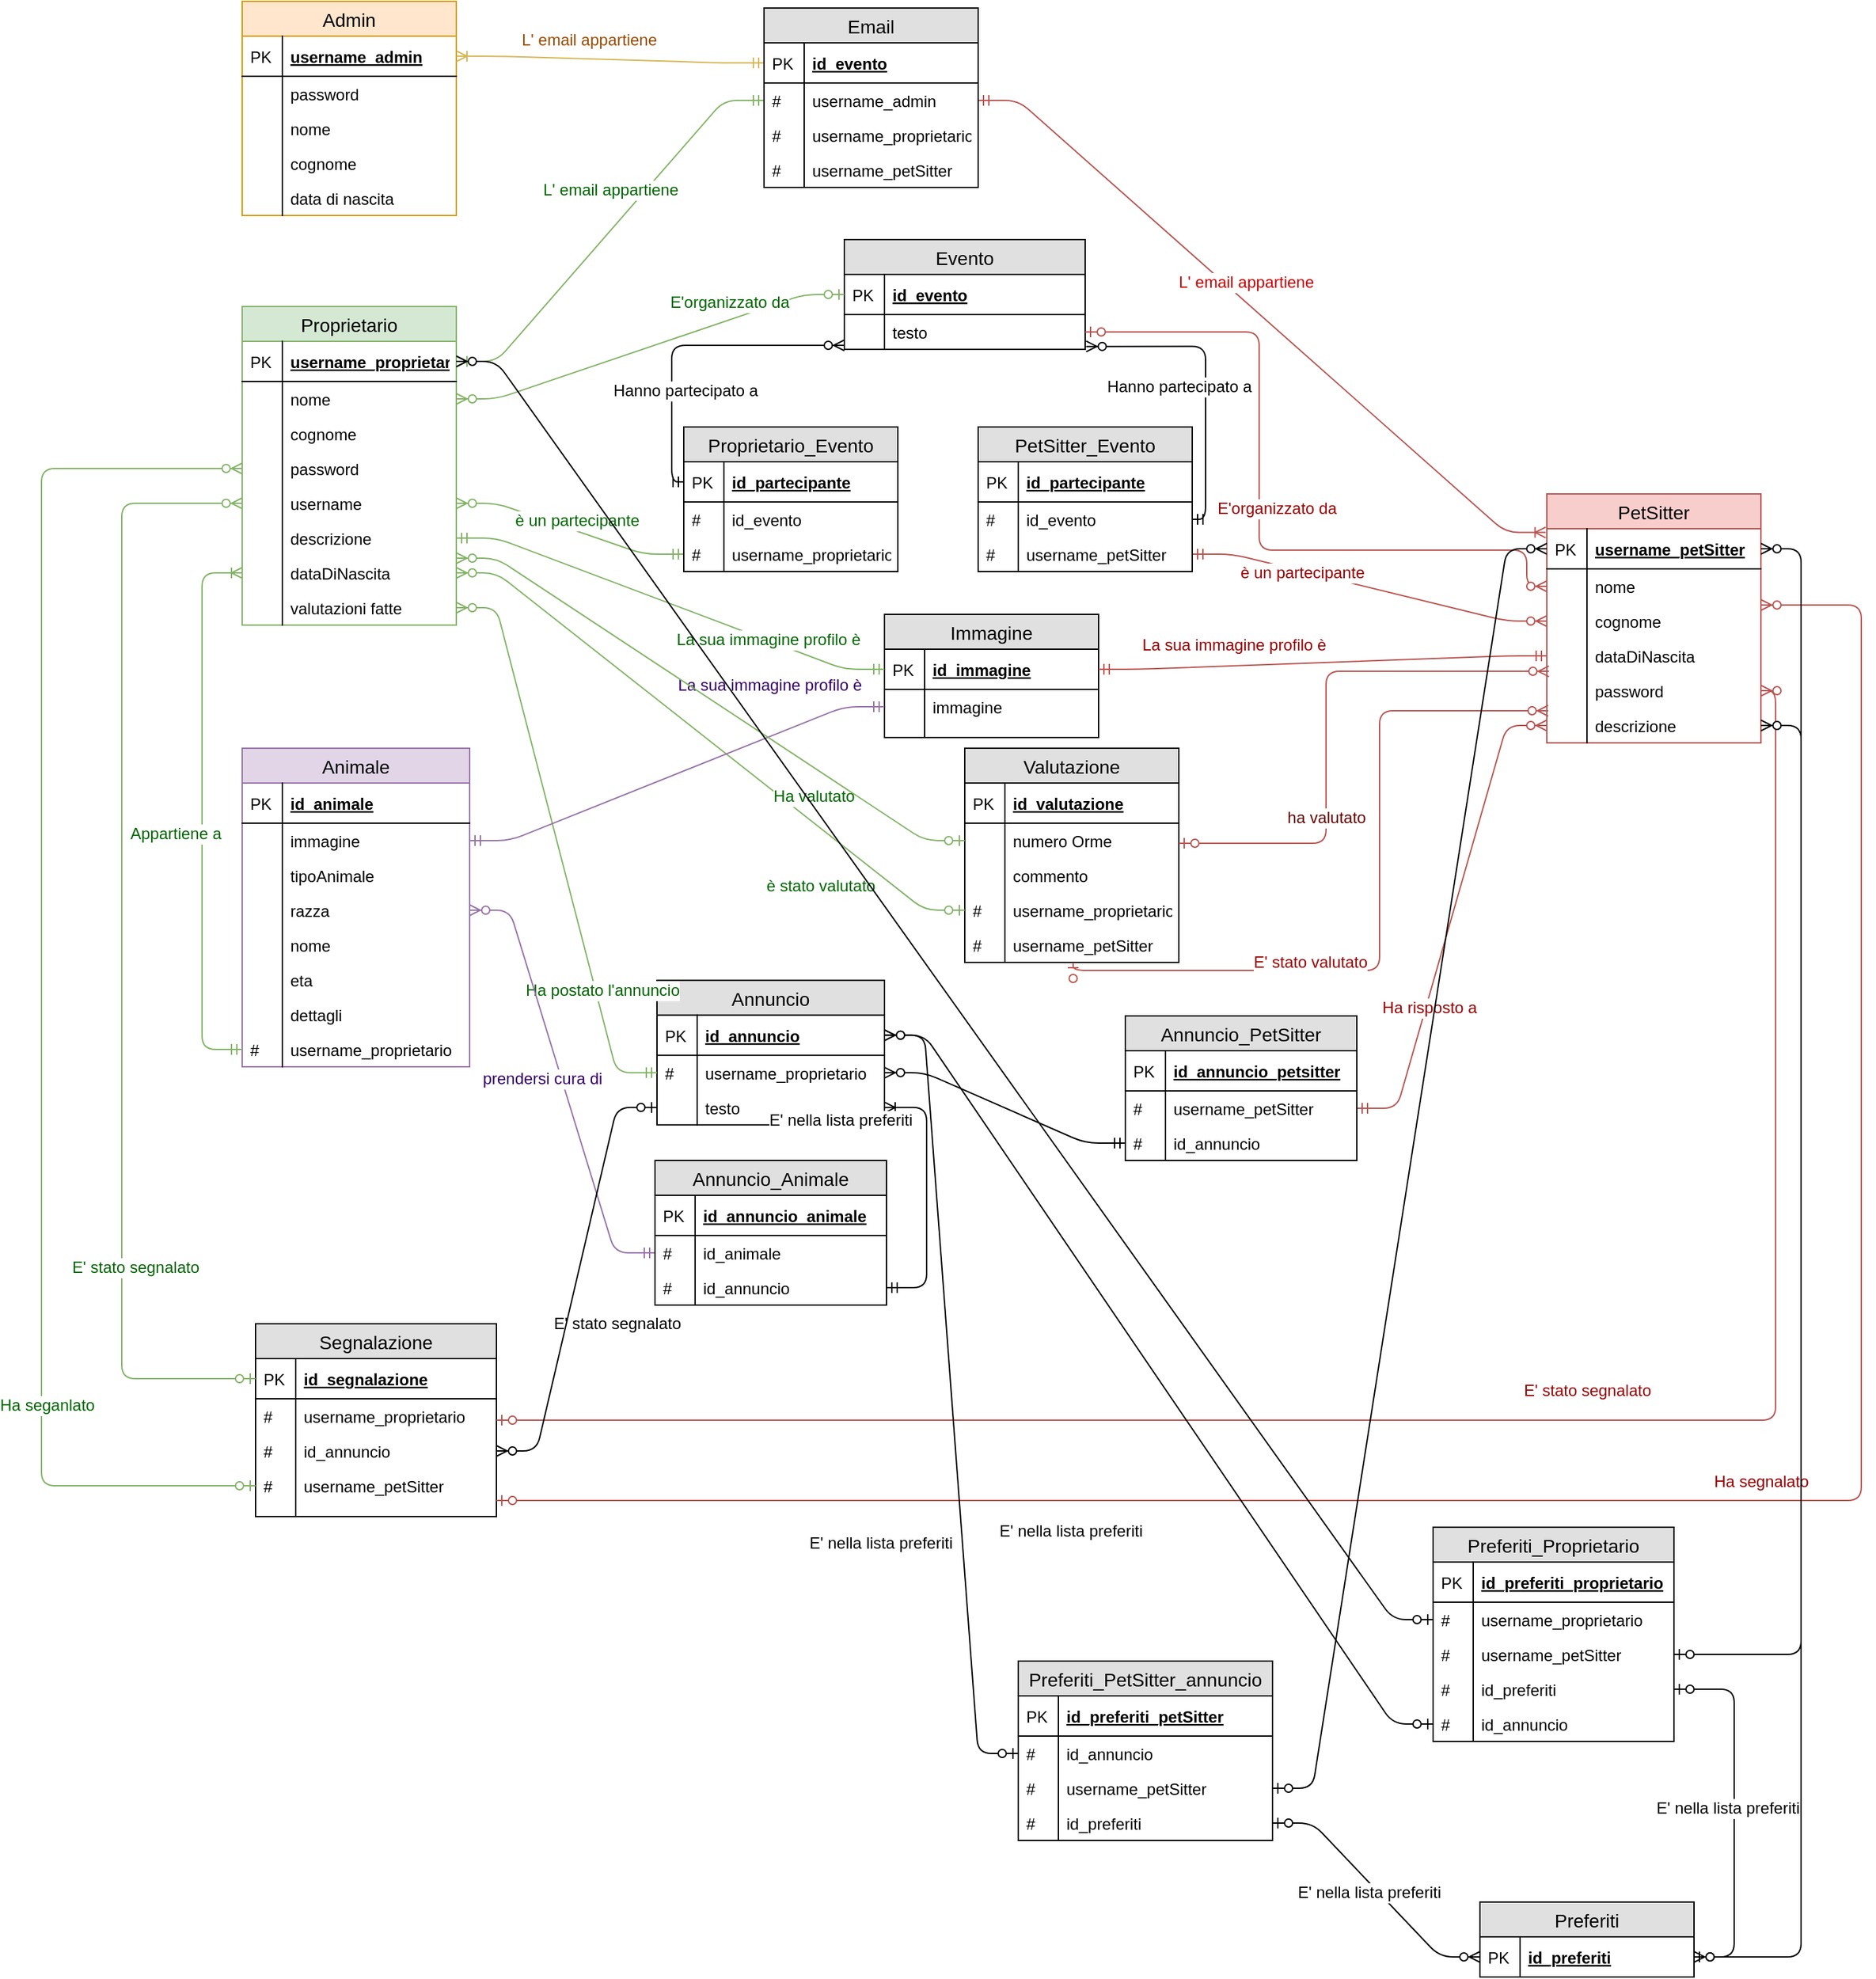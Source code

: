 <mxfile version="12.4.6" type="device"><diagram id="4fzLPyLi_7eUi-PRYfyA" name="Page-1"><mxGraphModel dx="2640" dy="2137" grid="1" gridSize="10" guides="1" tooltips="1" connect="1" arrows="1" fold="1" page="1" pageScale="1" pageWidth="827" pageHeight="1169" math="0" shadow="0"><root><mxCell id="0"/><mxCell id="1" parent="0"/><mxCell id="KBScijFPWONjTf3j_bz4-1" value="Proprietario" style="swimlane;fontStyle=0;childLayout=stackLayout;horizontal=1;startSize=26;fillColor=#d5e8d4;horizontalStack=0;resizeParent=1;resizeParentMax=0;resizeLast=0;collapsible=1;marginBottom=0;swimlaneFillColor=#ffffff;align=center;fontSize=14;strokeColor=#82b366;" parent="1" vertex="1"><mxGeometry x="390" y="-612" width="160" height="238" as="geometry"/></mxCell><mxCell id="KBScijFPWONjTf3j_bz4-2" value="username_proprietario" style="shape=partialRectangle;top=0;left=0;right=0;bottom=1;align=left;verticalAlign=middle;fillColor=none;spacingLeft=34;spacingRight=4;overflow=hidden;rotatable=0;points=[[0,0.5],[1,0.5]];portConstraint=eastwest;dropTarget=0;fontStyle=5;fontSize=12;" parent="KBScijFPWONjTf3j_bz4-1" vertex="1"><mxGeometry y="26" width="160" height="30" as="geometry"/></mxCell><mxCell id="KBScijFPWONjTf3j_bz4-3" value="PK" style="shape=partialRectangle;top=0;left=0;bottom=0;fillColor=none;align=left;verticalAlign=middle;spacingLeft=4;spacingRight=4;overflow=hidden;rotatable=0;points=[];portConstraint=eastwest;part=1;fontSize=12;" parent="KBScijFPWONjTf3j_bz4-2" vertex="1" connectable="0"><mxGeometry width="30" height="30" as="geometry"/></mxCell><mxCell id="KBScijFPWONjTf3j_bz4-4" value="nome" style="shape=partialRectangle;top=0;left=0;right=0;bottom=0;align=left;verticalAlign=top;fillColor=none;spacingLeft=34;spacingRight=4;overflow=hidden;rotatable=0;points=[[0,0.5],[1,0.5]];portConstraint=eastwest;dropTarget=0;fontSize=12;" parent="KBScijFPWONjTf3j_bz4-1" vertex="1"><mxGeometry y="56" width="160" height="26" as="geometry"/></mxCell><mxCell id="KBScijFPWONjTf3j_bz4-5" value="" style="shape=partialRectangle;top=0;left=0;bottom=0;fillColor=none;align=left;verticalAlign=top;spacingLeft=4;spacingRight=4;overflow=hidden;rotatable=0;points=[];portConstraint=eastwest;part=1;fontSize=12;" parent="KBScijFPWONjTf3j_bz4-4" vertex="1" connectable="0"><mxGeometry width="30" height="26" as="geometry"/></mxCell><mxCell id="KBScijFPWONjTf3j_bz4-6" value="cognome" style="shape=partialRectangle;top=0;left=0;right=0;bottom=0;align=left;verticalAlign=top;fillColor=none;spacingLeft=34;spacingRight=4;overflow=hidden;rotatable=0;points=[[0,0.5],[1,0.5]];portConstraint=eastwest;dropTarget=0;fontSize=12;" parent="KBScijFPWONjTf3j_bz4-1" vertex="1"><mxGeometry y="82" width="160" height="26" as="geometry"/></mxCell><mxCell id="KBScijFPWONjTf3j_bz4-7" value="" style="shape=partialRectangle;top=0;left=0;bottom=0;fillColor=none;align=left;verticalAlign=top;spacingLeft=4;spacingRight=4;overflow=hidden;rotatable=0;points=[];portConstraint=eastwest;part=1;fontSize=12;" parent="KBScijFPWONjTf3j_bz4-6" vertex="1" connectable="0"><mxGeometry width="30" height="26" as="geometry"/></mxCell><mxCell id="KBScijFPWONjTf3j_bz4-8" value="password" style="shape=partialRectangle;top=0;left=0;right=0;bottom=0;align=left;verticalAlign=top;fillColor=none;spacingLeft=34;spacingRight=4;overflow=hidden;rotatable=0;points=[[0,0.5],[1,0.5]];portConstraint=eastwest;dropTarget=0;fontSize=12;" parent="KBScijFPWONjTf3j_bz4-1" vertex="1"><mxGeometry y="108" width="160" height="26" as="geometry"/></mxCell><mxCell id="KBScijFPWONjTf3j_bz4-9" value="" style="shape=partialRectangle;top=0;left=0;bottom=0;fillColor=none;align=left;verticalAlign=top;spacingLeft=4;spacingRight=4;overflow=hidden;rotatable=0;points=[];portConstraint=eastwest;part=1;fontSize=12;" parent="KBScijFPWONjTf3j_bz4-8" vertex="1" connectable="0"><mxGeometry width="30" height="26" as="geometry"/></mxCell><mxCell id="KBScijFPWONjTf3j_bz4-10" value="username&#10;&#10;&#10;" style="shape=partialRectangle;top=0;left=0;right=0;bottom=0;align=left;verticalAlign=top;fillColor=none;spacingLeft=34;spacingRight=4;overflow=hidden;rotatable=0;points=[[0,0.5],[1,0.5]];portConstraint=eastwest;dropTarget=0;fontSize=12;" parent="KBScijFPWONjTf3j_bz4-1" vertex="1"><mxGeometry y="134" width="160" height="26" as="geometry"/></mxCell><mxCell id="KBScijFPWONjTf3j_bz4-11" value="" style="shape=partialRectangle;top=0;left=0;bottom=0;fillColor=none;align=left;verticalAlign=top;spacingLeft=4;spacingRight=4;overflow=hidden;rotatable=0;points=[];portConstraint=eastwest;part=1;fontSize=12;" parent="KBScijFPWONjTf3j_bz4-10" vertex="1" connectable="0"><mxGeometry width="30" height="26.0" as="geometry"/></mxCell><mxCell id="ELdtn4r_HH_K2nnIkGuu-106" value="descrizione" style="shape=partialRectangle;top=0;left=0;right=0;bottom=0;align=left;verticalAlign=top;fillColor=none;spacingLeft=34;spacingRight=4;overflow=hidden;rotatable=0;points=[[0,0.5],[1,0.5]];portConstraint=eastwest;dropTarget=0;fontSize=12;" parent="KBScijFPWONjTf3j_bz4-1" vertex="1"><mxGeometry y="160" width="160" height="26" as="geometry"/></mxCell><mxCell id="ELdtn4r_HH_K2nnIkGuu-107" value="" style="shape=partialRectangle;top=0;left=0;bottom=0;fillColor=none;align=left;verticalAlign=top;spacingLeft=4;spacingRight=4;overflow=hidden;rotatable=0;points=[];portConstraint=eastwest;part=1;fontSize=12;" parent="ELdtn4r_HH_K2nnIkGuu-106" connectable="0" vertex="1"><mxGeometry width="30" height="26.0" as="geometry"/></mxCell><mxCell id="ELdtn4r_HH_K2nnIkGuu-116" value="dataDiNascita" style="shape=partialRectangle;top=0;left=0;right=0;bottom=0;align=left;verticalAlign=top;fillColor=none;spacingLeft=34;spacingRight=4;overflow=hidden;rotatable=0;points=[[0,0.5],[1,0.5]];portConstraint=eastwest;dropTarget=0;fontSize=12;" parent="KBScijFPWONjTf3j_bz4-1" vertex="1"><mxGeometry y="186" width="160" height="26" as="geometry"/></mxCell><mxCell id="ELdtn4r_HH_K2nnIkGuu-117" value="" style="shape=partialRectangle;top=0;left=0;bottom=0;fillColor=none;align=left;verticalAlign=top;spacingLeft=4;spacingRight=4;overflow=hidden;rotatable=0;points=[];portConstraint=eastwest;part=1;fontSize=12;" parent="ELdtn4r_HH_K2nnIkGuu-116" connectable="0" vertex="1"><mxGeometry width="30" height="26" as="geometry"/></mxCell><mxCell id="ELdtn4r_HH_K2nnIkGuu-124" value="valutazioni fatte" style="shape=partialRectangle;top=0;left=0;right=0;bottom=0;align=left;verticalAlign=top;fillColor=none;spacingLeft=34;spacingRight=4;overflow=hidden;rotatable=0;points=[[0,0.5],[1,0.5]];portConstraint=eastwest;dropTarget=0;fontSize=12;" parent="KBScijFPWONjTf3j_bz4-1" vertex="1"><mxGeometry y="212" width="160" height="26" as="geometry"/></mxCell><mxCell id="ELdtn4r_HH_K2nnIkGuu-125" value="" style="shape=partialRectangle;top=0;left=0;bottom=0;fillColor=none;align=left;verticalAlign=top;spacingLeft=4;spacingRight=4;overflow=hidden;rotatable=0;points=[];portConstraint=eastwest;part=1;fontSize=12;" parent="ELdtn4r_HH_K2nnIkGuu-124" connectable="0" vertex="1"><mxGeometry width="30" height="26" as="geometry"/></mxCell><mxCell id="ELdtn4r_HH_K2nnIkGuu-12" value="Annuncio" style="swimlane;fontStyle=0;childLayout=stackLayout;horizontal=1;startSize=26;fillColor=#e0e0e0;horizontalStack=0;resizeParent=1;resizeParentMax=0;resizeLast=0;collapsible=1;marginBottom=0;swimlaneFillColor=#ffffff;align=center;fontSize=14;" parent="1" vertex="1"><mxGeometry x="700" y="-108.59" width="170" height="108" as="geometry"/></mxCell><mxCell id="ELdtn4r_HH_K2nnIkGuu-13" value="id_annuncio" style="shape=partialRectangle;top=0;left=0;right=0;bottom=1;align=left;verticalAlign=middle;fillColor=none;spacingLeft=34;spacingRight=4;overflow=hidden;rotatable=0;points=[[0,0.5],[1,0.5]];portConstraint=eastwest;dropTarget=0;fontStyle=5;fontSize=12;" parent="ELdtn4r_HH_K2nnIkGuu-12" vertex="1"><mxGeometry y="26" width="170" height="30" as="geometry"/></mxCell><mxCell id="ELdtn4r_HH_K2nnIkGuu-14" value="PK" style="shape=partialRectangle;top=0;left=0;bottom=0;fillColor=none;align=left;verticalAlign=middle;spacingLeft=4;spacingRight=4;overflow=hidden;rotatable=0;points=[];portConstraint=eastwest;part=1;fontSize=12;" parent="ELdtn4r_HH_K2nnIkGuu-13" connectable="0" vertex="1"><mxGeometry width="30" height="30" as="geometry"/></mxCell><mxCell id="ELdtn4r_HH_K2nnIkGuu-19" value="username_proprietario" style="shape=partialRectangle;top=0;left=0;right=0;bottom=0;align=left;verticalAlign=top;fillColor=none;spacingLeft=34;spacingRight=4;overflow=hidden;rotatable=0;points=[[0,0.5],[1,0.5]];portConstraint=eastwest;dropTarget=0;fontSize=12;" parent="ELdtn4r_HH_K2nnIkGuu-12" vertex="1"><mxGeometry y="56" width="170" height="26" as="geometry"/></mxCell><mxCell id="ELdtn4r_HH_K2nnIkGuu-20" value="#" style="shape=partialRectangle;top=0;left=0;bottom=0;fillColor=none;align=left;verticalAlign=top;spacingLeft=4;spacingRight=4;overflow=hidden;rotatable=0;points=[];portConstraint=eastwest;part=1;fontSize=12;" parent="ELdtn4r_HH_K2nnIkGuu-19" connectable="0" vertex="1"><mxGeometry width="30" height="26" as="geometry"/></mxCell><mxCell id="PgbSUpHixHUNlAYAoyJ4-32" value="testo" style="shape=partialRectangle;top=0;left=0;right=0;bottom=0;align=left;verticalAlign=top;fillColor=none;spacingLeft=34;spacingRight=4;overflow=hidden;rotatable=0;points=[[0,0.5],[1,0.5]];portConstraint=eastwest;dropTarget=0;fontSize=12;" parent="ELdtn4r_HH_K2nnIkGuu-12" vertex="1"><mxGeometry y="82" width="170" height="26" as="geometry"/></mxCell><mxCell id="PgbSUpHixHUNlAYAoyJ4-33" value="" style="shape=partialRectangle;top=0;left=0;bottom=0;fillColor=none;align=left;verticalAlign=top;spacingLeft=4;spacingRight=4;overflow=hidden;rotatable=0;points=[];portConstraint=eastwest;part=1;fontSize=12;" parent="PgbSUpHixHUNlAYAoyJ4-32" connectable="0" vertex="1"><mxGeometry width="30" height="26" as="geometry"/></mxCell><mxCell id="ELdtn4r_HH_K2nnIkGuu-23" value="Animale" style="swimlane;fontStyle=0;childLayout=stackLayout;horizontal=1;startSize=26;fillColor=#e1d5e7;horizontalStack=0;resizeParent=1;resizeParentMax=0;resizeLast=0;collapsible=1;marginBottom=0;swimlaneFillColor=#ffffff;align=center;fontSize=14;strokeColor=#9673a6;" parent="1" vertex="1"><mxGeometry x="390" y="-282" width="170" height="238" as="geometry"/></mxCell><mxCell id="ELdtn4r_HH_K2nnIkGuu-24" value="id_animale" style="shape=partialRectangle;top=0;left=0;right=0;bottom=1;align=left;verticalAlign=middle;fillColor=none;spacingLeft=34;spacingRight=4;overflow=hidden;rotatable=0;points=[[0,0.5],[1,0.5]];portConstraint=eastwest;dropTarget=0;fontStyle=5;fontSize=12;" parent="ELdtn4r_HH_K2nnIkGuu-23" vertex="1"><mxGeometry y="26" width="170" height="30" as="geometry"/></mxCell><mxCell id="ELdtn4r_HH_K2nnIkGuu-25" value="PK" style="shape=partialRectangle;top=0;left=0;bottom=0;fillColor=none;align=left;verticalAlign=middle;spacingLeft=4;spacingRight=4;overflow=hidden;rotatable=0;points=[];portConstraint=eastwest;part=1;fontSize=12;" parent="ELdtn4r_HH_K2nnIkGuu-24" connectable="0" vertex="1"><mxGeometry width="30" height="30" as="geometry"/></mxCell><mxCell id="ELdtn4r_HH_K2nnIkGuu-26" value="immagine" style="shape=partialRectangle;top=0;left=0;right=0;bottom=0;align=left;verticalAlign=top;fillColor=none;spacingLeft=34;spacingRight=4;overflow=hidden;rotatable=0;points=[[0,0.5],[1,0.5]];portConstraint=eastwest;dropTarget=0;fontSize=12;" parent="ELdtn4r_HH_K2nnIkGuu-23" vertex="1"><mxGeometry y="56" width="170" height="26" as="geometry"/></mxCell><mxCell id="ELdtn4r_HH_K2nnIkGuu-27" value="" style="shape=partialRectangle;top=0;left=0;bottom=0;fillColor=none;align=left;verticalAlign=top;spacingLeft=4;spacingRight=4;overflow=hidden;rotatable=0;points=[];portConstraint=eastwest;part=1;fontSize=12;" parent="ELdtn4r_HH_K2nnIkGuu-26" connectable="0" vertex="1"><mxGeometry width="30" height="26" as="geometry"/></mxCell><mxCell id="ELdtn4r_HH_K2nnIkGuu-28" value="tipoAnimale" style="shape=partialRectangle;top=0;left=0;right=0;bottom=0;align=left;verticalAlign=top;fillColor=none;spacingLeft=34;spacingRight=4;overflow=hidden;rotatable=0;points=[[0,0.5],[1,0.5]];portConstraint=eastwest;dropTarget=0;fontSize=12;" parent="ELdtn4r_HH_K2nnIkGuu-23" vertex="1"><mxGeometry y="82" width="170" height="26" as="geometry"/></mxCell><mxCell id="ELdtn4r_HH_K2nnIkGuu-29" value="" style="shape=partialRectangle;top=0;left=0;bottom=0;fillColor=none;align=left;verticalAlign=top;spacingLeft=4;spacingRight=4;overflow=hidden;rotatable=0;points=[];portConstraint=eastwest;part=1;fontSize=12;" parent="ELdtn4r_HH_K2nnIkGuu-28" connectable="0" vertex="1"><mxGeometry width="30" height="26" as="geometry"/></mxCell><mxCell id="ELdtn4r_HH_K2nnIkGuu-30" value="razza" style="shape=partialRectangle;top=0;left=0;right=0;bottom=0;align=left;verticalAlign=top;fillColor=none;spacingLeft=34;spacingRight=4;overflow=hidden;rotatable=0;points=[[0,0.5],[1,0.5]];portConstraint=eastwest;dropTarget=0;fontSize=12;" parent="ELdtn4r_HH_K2nnIkGuu-23" vertex="1"><mxGeometry y="108" width="170" height="26" as="geometry"/></mxCell><mxCell id="ELdtn4r_HH_K2nnIkGuu-31" value="" style="shape=partialRectangle;top=0;left=0;bottom=0;fillColor=none;align=left;verticalAlign=top;spacingLeft=4;spacingRight=4;overflow=hidden;rotatable=0;points=[];portConstraint=eastwest;part=1;fontSize=12;" parent="ELdtn4r_HH_K2nnIkGuu-30" connectable="0" vertex="1"><mxGeometry width="30" height="26" as="geometry"/></mxCell><mxCell id="ELdtn4r_HH_K2nnIkGuu-110" value="nome" style="shape=partialRectangle;top=0;left=0;right=0;bottom=0;align=left;verticalAlign=top;fillColor=none;spacingLeft=34;spacingRight=4;overflow=hidden;rotatable=0;points=[[0,0.5],[1,0.5]];portConstraint=eastwest;dropTarget=0;fontSize=12;" parent="ELdtn4r_HH_K2nnIkGuu-23" vertex="1"><mxGeometry y="134" width="170" height="26" as="geometry"/></mxCell><mxCell id="ELdtn4r_HH_K2nnIkGuu-111" value="" style="shape=partialRectangle;top=0;left=0;bottom=0;fillColor=none;align=left;verticalAlign=top;spacingLeft=4;spacingRight=4;overflow=hidden;rotatable=0;points=[];portConstraint=eastwest;part=1;fontSize=12;" parent="ELdtn4r_HH_K2nnIkGuu-110" connectable="0" vertex="1"><mxGeometry width="30" height="26" as="geometry"/></mxCell><mxCell id="ELdtn4r_HH_K2nnIkGuu-114" value="eta" style="shape=partialRectangle;top=0;left=0;right=0;bottom=0;align=left;verticalAlign=top;fillColor=none;spacingLeft=34;spacingRight=4;overflow=hidden;rotatable=0;points=[[0,0.5],[1,0.5]];portConstraint=eastwest;dropTarget=0;fontSize=12;" parent="ELdtn4r_HH_K2nnIkGuu-23" vertex="1"><mxGeometry y="160" width="170" height="26" as="geometry"/></mxCell><mxCell id="ELdtn4r_HH_K2nnIkGuu-115" value="" style="shape=partialRectangle;top=0;left=0;bottom=0;fillColor=none;align=left;verticalAlign=top;spacingLeft=4;spacingRight=4;overflow=hidden;rotatable=0;points=[];portConstraint=eastwest;part=1;fontSize=12;" parent="ELdtn4r_HH_K2nnIkGuu-114" connectable="0" vertex="1"><mxGeometry width="30" height="26" as="geometry"/></mxCell><mxCell id="ELdtn4r_HH_K2nnIkGuu-118" value="dettagli" style="shape=partialRectangle;top=0;left=0;right=0;bottom=0;align=left;verticalAlign=top;fillColor=none;spacingLeft=34;spacingRight=4;overflow=hidden;rotatable=0;points=[[0,0.5],[1,0.5]];portConstraint=eastwest;dropTarget=0;fontSize=12;" parent="ELdtn4r_HH_K2nnIkGuu-23" vertex="1"><mxGeometry y="186" width="170" height="26" as="geometry"/></mxCell><mxCell id="ELdtn4r_HH_K2nnIkGuu-119" value="" style="shape=partialRectangle;top=0;left=0;bottom=0;fillColor=none;align=left;verticalAlign=top;spacingLeft=4;spacingRight=4;overflow=hidden;rotatable=0;points=[];portConstraint=eastwest;part=1;fontSize=12;" parent="ELdtn4r_HH_K2nnIkGuu-118" connectable="0" vertex="1"><mxGeometry width="30" height="26" as="geometry"/></mxCell><mxCell id="PgbSUpHixHUNlAYAoyJ4-8" value="username_proprietario" style="shape=partialRectangle;top=0;left=0;right=0;bottom=0;align=left;verticalAlign=top;fillColor=none;spacingLeft=34;spacingRight=4;overflow=hidden;rotatable=0;points=[[0,0.5],[1,0.5]];portConstraint=eastwest;dropTarget=0;fontSize=12;" parent="ELdtn4r_HH_K2nnIkGuu-23" vertex="1"><mxGeometry y="212" width="170" height="26" as="geometry"/></mxCell><mxCell id="PgbSUpHixHUNlAYAoyJ4-9" value="#" style="shape=partialRectangle;top=0;left=0;bottom=0;fillColor=none;align=left;verticalAlign=top;spacingLeft=4;spacingRight=4;overflow=hidden;rotatable=0;points=[];portConstraint=eastwest;part=1;fontSize=12;" parent="PgbSUpHixHUNlAYAoyJ4-8" connectable="0" vertex="1"><mxGeometry width="30" height="26" as="geometry"/></mxCell><mxCell id="ELdtn4r_HH_K2nnIkGuu-45" value="Segnalazione" style="swimlane;fontStyle=0;childLayout=stackLayout;horizontal=1;startSize=26;fillColor=#e0e0e0;horizontalStack=0;resizeParent=1;resizeParentMax=0;resizeLast=0;collapsible=1;marginBottom=0;swimlaneFillColor=#ffffff;align=center;fontSize=14;" parent="1" vertex="1"><mxGeometry x="400" y="148" width="180" height="144" as="geometry"/></mxCell><mxCell id="ELdtn4r_HH_K2nnIkGuu-46" value="id_segnalazione" style="shape=partialRectangle;top=0;left=0;right=0;bottom=1;align=left;verticalAlign=middle;fillColor=none;spacingLeft=34;spacingRight=4;overflow=hidden;rotatable=0;points=[[0,0.5],[1,0.5]];portConstraint=eastwest;dropTarget=0;fontStyle=5;fontSize=12;" parent="ELdtn4r_HH_K2nnIkGuu-45" vertex="1"><mxGeometry y="26" width="180" height="30" as="geometry"/></mxCell><mxCell id="ELdtn4r_HH_K2nnIkGuu-47" value="PK" style="shape=partialRectangle;top=0;left=0;bottom=0;fillColor=none;align=left;verticalAlign=middle;spacingLeft=4;spacingRight=4;overflow=hidden;rotatable=0;points=[];portConstraint=eastwest;part=1;fontSize=12;" parent="ELdtn4r_HH_K2nnIkGuu-46" connectable="0" vertex="1"><mxGeometry width="30" height="30" as="geometry"/></mxCell><mxCell id="ELdtn4r_HH_K2nnIkGuu-48" value="username_proprietario" style="shape=partialRectangle;top=0;left=0;right=0;bottom=0;align=left;verticalAlign=top;fillColor=none;spacingLeft=34;spacingRight=4;overflow=hidden;rotatable=0;points=[[0,0.5],[1,0.5]];portConstraint=eastwest;dropTarget=0;fontSize=12;" parent="ELdtn4r_HH_K2nnIkGuu-45" vertex="1"><mxGeometry y="56" width="180" height="26" as="geometry"/></mxCell><mxCell id="ELdtn4r_HH_K2nnIkGuu-49" value="#" style="shape=partialRectangle;top=0;left=0;bottom=0;fillColor=none;align=left;verticalAlign=top;spacingLeft=4;spacingRight=4;overflow=hidden;rotatable=0;points=[];portConstraint=eastwest;part=1;fontSize=12;" parent="ELdtn4r_HH_K2nnIkGuu-48" connectable="0" vertex="1"><mxGeometry width="30" height="26" as="geometry"/></mxCell><mxCell id="ELdtn4r_HH_K2nnIkGuu-50" value="id_annuncio" style="shape=partialRectangle;top=0;left=0;right=0;bottom=0;align=left;verticalAlign=top;fillColor=none;spacingLeft=34;spacingRight=4;overflow=hidden;rotatable=0;points=[[0,0.5],[1,0.5]];portConstraint=eastwest;dropTarget=0;fontSize=12;" parent="ELdtn4r_HH_K2nnIkGuu-45" vertex="1"><mxGeometry y="82" width="180" height="26" as="geometry"/></mxCell><mxCell id="ELdtn4r_HH_K2nnIkGuu-51" value="#" style="shape=partialRectangle;top=0;left=0;bottom=0;fillColor=none;align=left;verticalAlign=top;spacingLeft=4;spacingRight=4;overflow=hidden;rotatable=0;points=[];portConstraint=eastwest;part=1;fontSize=12;" parent="ELdtn4r_HH_K2nnIkGuu-50" connectable="0" vertex="1"><mxGeometry width="30" height="26" as="geometry"/></mxCell><mxCell id="ELdtn4r_HH_K2nnIkGuu-52" value="username_petSitter" style="shape=partialRectangle;top=0;left=0;right=0;bottom=0;align=left;verticalAlign=top;fillColor=none;spacingLeft=34;spacingRight=4;overflow=hidden;rotatable=0;points=[[0,0.5],[1,0.5]];portConstraint=eastwest;dropTarget=0;fontSize=12;" parent="ELdtn4r_HH_K2nnIkGuu-45" vertex="1"><mxGeometry y="108" width="180" height="26" as="geometry"/></mxCell><mxCell id="ELdtn4r_HH_K2nnIkGuu-53" value="#" style="shape=partialRectangle;top=0;left=0;bottom=0;fillColor=none;align=left;verticalAlign=top;spacingLeft=4;spacingRight=4;overflow=hidden;rotatable=0;points=[];portConstraint=eastwest;part=1;fontSize=12;" parent="ELdtn4r_HH_K2nnIkGuu-52" connectable="0" vertex="1"><mxGeometry width="30" height="26" as="geometry"/></mxCell><mxCell id="ELdtn4r_HH_K2nnIkGuu-54" value="" style="shape=partialRectangle;top=0;left=0;right=0;bottom=0;align=left;verticalAlign=top;fillColor=none;spacingLeft=34;spacingRight=4;overflow=hidden;rotatable=0;points=[[0,0.5],[1,0.5]];portConstraint=eastwest;dropTarget=0;fontSize=12;" parent="ELdtn4r_HH_K2nnIkGuu-45" vertex="1"><mxGeometry y="134" width="180" height="10" as="geometry"/></mxCell><mxCell id="ELdtn4r_HH_K2nnIkGuu-55" value="" style="shape=partialRectangle;top=0;left=0;bottom=0;fillColor=none;align=left;verticalAlign=top;spacingLeft=4;spacingRight=4;overflow=hidden;rotatable=0;points=[];portConstraint=eastwest;part=1;fontSize=12;" parent="ELdtn4r_HH_K2nnIkGuu-54" connectable="0" vertex="1"><mxGeometry width="30" height="10" as="geometry"/></mxCell><mxCell id="ELdtn4r_HH_K2nnIkGuu-56" value="Evento" style="swimlane;fontStyle=0;childLayout=stackLayout;horizontal=1;startSize=26;fillColor=#e0e0e0;horizontalStack=0;resizeParent=1;resizeParentMax=0;resizeLast=0;collapsible=1;marginBottom=0;swimlaneFillColor=#ffffff;align=center;fontSize=14;" parent="1" vertex="1"><mxGeometry x="840" y="-662" width="180" height="82" as="geometry"/></mxCell><mxCell id="ELdtn4r_HH_K2nnIkGuu-57" value="id_evento" style="shape=partialRectangle;top=0;left=0;right=0;bottom=1;align=left;verticalAlign=middle;fillColor=none;spacingLeft=34;spacingRight=4;overflow=hidden;rotatable=0;points=[[0,0.5],[1,0.5]];portConstraint=eastwest;dropTarget=0;fontStyle=5;fontSize=12;" parent="ELdtn4r_HH_K2nnIkGuu-56" vertex="1"><mxGeometry y="26" width="180" height="30" as="geometry"/></mxCell><mxCell id="ELdtn4r_HH_K2nnIkGuu-58" value="PK" style="shape=partialRectangle;top=0;left=0;bottom=0;fillColor=none;align=left;verticalAlign=middle;spacingLeft=4;spacingRight=4;overflow=hidden;rotatable=0;points=[];portConstraint=eastwest;part=1;fontSize=12;" parent="ELdtn4r_HH_K2nnIkGuu-57" connectable="0" vertex="1"><mxGeometry width="30" height="30" as="geometry"/></mxCell><mxCell id="ELdtn4r_HH_K2nnIkGuu-63" value="testo" style="shape=partialRectangle;top=0;left=0;right=0;bottom=0;align=left;verticalAlign=top;fillColor=none;spacingLeft=34;spacingRight=4;overflow=hidden;rotatable=0;points=[[0,0.5],[1,0.5]];portConstraint=eastwest;dropTarget=0;fontSize=12;" parent="ELdtn4r_HH_K2nnIkGuu-56" vertex="1"><mxGeometry y="56" width="180" height="26" as="geometry"/></mxCell><mxCell id="ELdtn4r_HH_K2nnIkGuu-64" value="" style="shape=partialRectangle;top=0;left=0;bottom=0;fillColor=none;align=left;verticalAlign=top;spacingLeft=4;spacingRight=4;overflow=hidden;rotatable=0;points=[];portConstraint=eastwest;part=1;fontSize=12;" parent="ELdtn4r_HH_K2nnIkGuu-63" connectable="0" vertex="1"><mxGeometry width="30" height="26" as="geometry"/></mxCell><mxCell id="ELdtn4r_HH_K2nnIkGuu-67" value="Admin" style="swimlane;fontStyle=0;childLayout=stackLayout;horizontal=1;startSize=26;fillColor=#ffe6cc;horizontalStack=0;resizeParent=1;resizeParentMax=0;resizeLast=0;collapsible=1;marginBottom=0;swimlaneFillColor=#ffffff;align=center;fontSize=14;strokeColor=#d79b00;" parent="1" vertex="1"><mxGeometry x="390" y="-840" width="160" height="160" as="geometry"/></mxCell><mxCell id="ELdtn4r_HH_K2nnIkGuu-68" value="username_admin" style="shape=partialRectangle;top=0;left=0;right=0;bottom=1;align=left;verticalAlign=middle;fillColor=none;spacingLeft=34;spacingRight=4;overflow=hidden;rotatable=0;points=[[0,0.5],[1,0.5]];portConstraint=eastwest;dropTarget=0;fontStyle=5;fontSize=12;" parent="ELdtn4r_HH_K2nnIkGuu-67" vertex="1"><mxGeometry y="26" width="160" height="30" as="geometry"/></mxCell><mxCell id="ELdtn4r_HH_K2nnIkGuu-69" value="PK" style="shape=partialRectangle;top=0;left=0;bottom=0;fillColor=none;align=left;verticalAlign=middle;spacingLeft=4;spacingRight=4;overflow=hidden;rotatable=0;points=[];portConstraint=eastwest;part=1;fontSize=12;" parent="ELdtn4r_HH_K2nnIkGuu-68" connectable="0" vertex="1"><mxGeometry width="30" height="30" as="geometry"/></mxCell><mxCell id="-4ElVE7SR9bYumVk6DYV-24" value="password&#10;" style="shape=partialRectangle;top=0;left=0;right=0;bottom=0;align=left;verticalAlign=top;fillColor=none;spacingLeft=34;spacingRight=4;overflow=hidden;rotatable=0;points=[[0,0.5],[1,0.5]];portConstraint=eastwest;dropTarget=0;fontSize=12;" parent="ELdtn4r_HH_K2nnIkGuu-67" vertex="1"><mxGeometry y="56" width="160" height="26" as="geometry"/></mxCell><mxCell id="-4ElVE7SR9bYumVk6DYV-25" value="" style="shape=partialRectangle;top=0;left=0;bottom=0;fillColor=none;align=left;verticalAlign=top;spacingLeft=4;spacingRight=4;overflow=hidden;rotatable=0;points=[];portConstraint=eastwest;part=1;fontSize=12;" parent="-4ElVE7SR9bYumVk6DYV-24" connectable="0" vertex="1"><mxGeometry width="30" height="26" as="geometry"/></mxCell><mxCell id="ELdtn4r_HH_K2nnIkGuu-70" value="nome" style="shape=partialRectangle;top=0;left=0;right=0;bottom=0;align=left;verticalAlign=top;fillColor=none;spacingLeft=34;spacingRight=4;overflow=hidden;rotatable=0;points=[[0,0.5],[1,0.5]];portConstraint=eastwest;dropTarget=0;fontSize=12;" parent="ELdtn4r_HH_K2nnIkGuu-67" vertex="1"><mxGeometry y="82" width="160" height="26" as="geometry"/></mxCell><mxCell id="ELdtn4r_HH_K2nnIkGuu-71" value="" style="shape=partialRectangle;top=0;left=0;bottom=0;fillColor=none;align=left;verticalAlign=top;spacingLeft=4;spacingRight=4;overflow=hidden;rotatable=0;points=[];portConstraint=eastwest;part=1;fontSize=12;" parent="ELdtn4r_HH_K2nnIkGuu-70" connectable="0" vertex="1"><mxGeometry width="30" height="26" as="geometry"/></mxCell><mxCell id="ELdtn4r_HH_K2nnIkGuu-72" value="cognome" style="shape=partialRectangle;top=0;left=0;right=0;bottom=0;align=left;verticalAlign=top;fillColor=none;spacingLeft=34;spacingRight=4;overflow=hidden;rotatable=0;points=[[0,0.5],[1,0.5]];portConstraint=eastwest;dropTarget=0;fontSize=12;" parent="ELdtn4r_HH_K2nnIkGuu-67" vertex="1"><mxGeometry y="108" width="160" height="26" as="geometry"/></mxCell><mxCell id="ELdtn4r_HH_K2nnIkGuu-73" value="" style="shape=partialRectangle;top=0;left=0;bottom=0;fillColor=none;align=left;verticalAlign=top;spacingLeft=4;spacingRight=4;overflow=hidden;rotatable=0;points=[];portConstraint=eastwest;part=1;fontSize=12;" parent="ELdtn4r_HH_K2nnIkGuu-72" connectable="0" vertex="1"><mxGeometry width="30" height="26" as="geometry"/></mxCell><mxCell id="ELdtn4r_HH_K2nnIkGuu-74" value="data di nascita" style="shape=partialRectangle;top=0;left=0;right=0;bottom=0;align=left;verticalAlign=top;fillColor=none;spacingLeft=34;spacingRight=4;overflow=hidden;rotatable=0;points=[[0,0.5],[1,0.5]];portConstraint=eastwest;dropTarget=0;fontSize=12;" parent="ELdtn4r_HH_K2nnIkGuu-67" vertex="1"><mxGeometry y="134" width="160" height="26" as="geometry"/></mxCell><mxCell id="ELdtn4r_HH_K2nnIkGuu-75" value="" style="shape=partialRectangle;top=0;left=0;bottom=0;fillColor=none;align=left;verticalAlign=top;spacingLeft=4;spacingRight=4;overflow=hidden;rotatable=0;points=[];portConstraint=eastwest;part=1;fontSize=12;" parent="ELdtn4r_HH_K2nnIkGuu-74" connectable="0" vertex="1"><mxGeometry width="30" height="26" as="geometry"/></mxCell><mxCell id="ELdtn4r_HH_K2nnIkGuu-78" value="Immagine" style="swimlane;fontStyle=0;childLayout=stackLayout;horizontal=1;startSize=26;fillColor=#e0e0e0;horizontalStack=0;resizeParent=1;resizeParentMax=0;resizeLast=0;collapsible=1;marginBottom=0;swimlaneFillColor=#ffffff;align=center;fontSize=14;" parent="1" vertex="1"><mxGeometry x="870" y="-382" width="160" height="92" as="geometry"/></mxCell><mxCell id="ELdtn4r_HH_K2nnIkGuu-79" value="id_immagine" style="shape=partialRectangle;top=0;left=0;right=0;bottom=1;align=left;verticalAlign=middle;fillColor=none;spacingLeft=34;spacingRight=4;overflow=hidden;rotatable=0;points=[[0,0.5],[1,0.5]];portConstraint=eastwest;dropTarget=0;fontStyle=5;fontSize=12;" parent="ELdtn4r_HH_K2nnIkGuu-78" vertex="1"><mxGeometry y="26" width="160" height="30" as="geometry"/></mxCell><mxCell id="ELdtn4r_HH_K2nnIkGuu-80" value="PK" style="shape=partialRectangle;top=0;left=0;bottom=0;fillColor=none;align=left;verticalAlign=middle;spacingLeft=4;spacingRight=4;overflow=hidden;rotatable=0;points=[];portConstraint=eastwest;part=1;fontSize=12;" parent="ELdtn4r_HH_K2nnIkGuu-79" connectable="0" vertex="1"><mxGeometry width="30" height="30" as="geometry"/></mxCell><mxCell id="ELdtn4r_HH_K2nnIkGuu-85" value="immagine" style="shape=partialRectangle;top=0;left=0;right=0;bottom=0;align=left;verticalAlign=top;fillColor=none;spacingLeft=34;spacingRight=4;overflow=hidden;rotatable=0;points=[[0,0.5],[1,0.5]];portConstraint=eastwest;dropTarget=0;fontSize=12;" parent="ELdtn4r_HH_K2nnIkGuu-78" vertex="1"><mxGeometry y="56" width="160" height="26" as="geometry"/></mxCell><mxCell id="ELdtn4r_HH_K2nnIkGuu-86" value="" style="shape=partialRectangle;top=0;left=0;bottom=0;fillColor=none;align=left;verticalAlign=top;spacingLeft=4;spacingRight=4;overflow=hidden;rotatable=0;points=[];portConstraint=eastwest;part=1;fontSize=12;" parent="ELdtn4r_HH_K2nnIkGuu-85" connectable="0" vertex="1"><mxGeometry width="30" height="26" as="geometry"/></mxCell><mxCell id="ELdtn4r_HH_K2nnIkGuu-87" value="" style="shape=partialRectangle;top=0;left=0;right=0;bottom=0;align=left;verticalAlign=top;fillColor=none;spacingLeft=34;spacingRight=4;overflow=hidden;rotatable=0;points=[[0,0.5],[1,0.5]];portConstraint=eastwest;dropTarget=0;fontSize=12;" parent="ELdtn4r_HH_K2nnIkGuu-78" vertex="1"><mxGeometry y="82" width="160" height="10" as="geometry"/></mxCell><mxCell id="ELdtn4r_HH_K2nnIkGuu-88" value="" style="shape=partialRectangle;top=0;left=0;bottom=0;fillColor=none;align=left;verticalAlign=top;spacingLeft=4;spacingRight=4;overflow=hidden;rotatable=0;points=[];portConstraint=eastwest;part=1;fontSize=12;" parent="ELdtn4r_HH_K2nnIkGuu-87" connectable="0" vertex="1"><mxGeometry width="30" height="10" as="geometry"/></mxCell><mxCell id="ELdtn4r_HH_K2nnIkGuu-34" value="Valutazione" style="swimlane;fontStyle=0;childLayout=stackLayout;horizontal=1;startSize=26;fillColor=#e0e0e0;horizontalStack=0;resizeParent=1;resizeParentMax=0;resizeLast=0;collapsible=1;marginBottom=0;swimlaneFillColor=#ffffff;align=center;fontSize=14;" parent="1" vertex="1"><mxGeometry x="930" y="-282" width="160" height="160" as="geometry"/></mxCell><mxCell id="ELdtn4r_HH_K2nnIkGuu-35" value="id_valutazione" style="shape=partialRectangle;top=0;left=0;right=0;bottom=1;align=left;verticalAlign=middle;fillColor=none;spacingLeft=34;spacingRight=4;overflow=hidden;rotatable=0;points=[[0,0.5],[1,0.5]];portConstraint=eastwest;dropTarget=0;fontStyle=5;fontSize=12;" parent="ELdtn4r_HH_K2nnIkGuu-34" vertex="1"><mxGeometry y="26" width="160" height="30" as="geometry"/></mxCell><mxCell id="ELdtn4r_HH_K2nnIkGuu-36" value="PK" style="shape=partialRectangle;top=0;left=0;bottom=0;fillColor=none;align=left;verticalAlign=middle;spacingLeft=4;spacingRight=4;overflow=hidden;rotatable=0;points=[];portConstraint=eastwest;part=1;fontSize=12;" parent="ELdtn4r_HH_K2nnIkGuu-35" connectable="0" vertex="1"><mxGeometry width="30" height="30" as="geometry"/></mxCell><mxCell id="ELdtn4r_HH_K2nnIkGuu-37" value="numero Orme" style="shape=partialRectangle;top=0;left=0;right=0;bottom=0;align=left;verticalAlign=top;fillColor=none;spacingLeft=34;spacingRight=4;overflow=hidden;rotatable=0;points=[[0,0.5],[1,0.5]];portConstraint=eastwest;dropTarget=0;fontSize=12;" parent="ELdtn4r_HH_K2nnIkGuu-34" vertex="1"><mxGeometry y="56" width="160" height="26" as="geometry"/></mxCell><mxCell id="ELdtn4r_HH_K2nnIkGuu-38" value="" style="shape=partialRectangle;top=0;left=0;bottom=0;fillColor=none;align=left;verticalAlign=top;spacingLeft=4;spacingRight=4;overflow=hidden;rotatable=0;points=[];portConstraint=eastwest;part=1;fontSize=12;" parent="ELdtn4r_HH_K2nnIkGuu-37" connectable="0" vertex="1"><mxGeometry width="30" height="26" as="geometry"/></mxCell><mxCell id="ELdtn4r_HH_K2nnIkGuu-39" value="commento" style="shape=partialRectangle;top=0;left=0;right=0;bottom=0;align=left;verticalAlign=top;fillColor=none;spacingLeft=34;spacingRight=4;overflow=hidden;rotatable=0;points=[[0,0.5],[1,0.5]];portConstraint=eastwest;dropTarget=0;fontSize=12;" parent="ELdtn4r_HH_K2nnIkGuu-34" vertex="1"><mxGeometry y="82" width="160" height="26" as="geometry"/></mxCell><mxCell id="ELdtn4r_HH_K2nnIkGuu-40" value="" style="shape=partialRectangle;top=0;left=0;bottom=0;fillColor=none;align=left;verticalAlign=top;spacingLeft=4;spacingRight=4;overflow=hidden;rotatable=0;points=[];portConstraint=eastwest;part=1;fontSize=12;" parent="ELdtn4r_HH_K2nnIkGuu-39" connectable="0" vertex="1"><mxGeometry width="30" height="26" as="geometry"/></mxCell><mxCell id="PgbSUpHixHUNlAYAoyJ4-15" value="username_proprietario" style="shape=partialRectangle;top=0;left=0;right=0;bottom=0;align=left;verticalAlign=top;fillColor=none;spacingLeft=34;spacingRight=4;overflow=hidden;rotatable=0;points=[[0,0.5],[1,0.5]];portConstraint=eastwest;dropTarget=0;fontSize=12;" parent="ELdtn4r_HH_K2nnIkGuu-34" vertex="1"><mxGeometry y="108" width="160" height="26" as="geometry"/></mxCell><mxCell id="PgbSUpHixHUNlAYAoyJ4-16" value="#" style="shape=partialRectangle;top=0;left=0;bottom=0;fillColor=none;align=left;verticalAlign=top;spacingLeft=4;spacingRight=4;overflow=hidden;rotatable=0;points=[];portConstraint=eastwest;part=1;fontSize=12;" parent="PgbSUpHixHUNlAYAoyJ4-15" connectable="0" vertex="1"><mxGeometry width="30" height="26" as="geometry"/></mxCell><mxCell id="PgbSUpHixHUNlAYAoyJ4-17" value="username_petSitter" style="shape=partialRectangle;top=0;left=0;right=0;bottom=0;align=left;verticalAlign=top;fillColor=none;spacingLeft=34;spacingRight=4;overflow=hidden;rotatable=0;points=[[0,0.5],[1,0.5]];portConstraint=eastwest;dropTarget=0;fontSize=12;" parent="ELdtn4r_HH_K2nnIkGuu-34" vertex="1"><mxGeometry y="134" width="160" height="26" as="geometry"/></mxCell><mxCell id="PgbSUpHixHUNlAYAoyJ4-18" value="#" style="shape=partialRectangle;top=0;left=0;bottom=0;fillColor=none;align=left;verticalAlign=top;spacingLeft=4;spacingRight=4;overflow=hidden;rotatable=0;points=[];portConstraint=eastwest;part=1;fontSize=12;" parent="PgbSUpHixHUNlAYAoyJ4-17" connectable="0" vertex="1"><mxGeometry width="30" height="26" as="geometry"/></mxCell><mxCell id="ELdtn4r_HH_K2nnIkGuu-1" value="PetSitter" style="swimlane;fontStyle=0;childLayout=stackLayout;horizontal=1;startSize=26;fillColor=#f8cecc;horizontalStack=0;resizeParent=1;resizeParentMax=0;resizeLast=0;collapsible=1;marginBottom=0;swimlaneFillColor=#ffffff;align=center;fontSize=14;strokeColor=#b85450;" parent="1" vertex="1"><mxGeometry x="1365" y="-472" width="160" height="186" as="geometry"/></mxCell><mxCell id="ELdtn4r_HH_K2nnIkGuu-2" value="username_petSitter" style="shape=partialRectangle;top=0;left=0;right=0;bottom=1;align=left;verticalAlign=middle;fillColor=none;spacingLeft=34;spacingRight=4;overflow=hidden;rotatable=0;points=[[0,0.5],[1,0.5]];portConstraint=eastwest;dropTarget=0;fontStyle=5;fontSize=12;" parent="ELdtn4r_HH_K2nnIkGuu-1" vertex="1"><mxGeometry y="26" width="160" height="30" as="geometry"/></mxCell><mxCell id="ELdtn4r_HH_K2nnIkGuu-3" value="PK" style="shape=partialRectangle;top=0;left=0;bottom=0;fillColor=none;align=left;verticalAlign=middle;spacingLeft=4;spacingRight=4;overflow=hidden;rotatable=0;points=[];portConstraint=eastwest;part=1;fontSize=12;" parent="ELdtn4r_HH_K2nnIkGuu-2" connectable="0" vertex="1"><mxGeometry width="30" height="30" as="geometry"/></mxCell><mxCell id="ELdtn4r_HH_K2nnIkGuu-4" value="nome" style="shape=partialRectangle;top=0;left=0;right=0;bottom=0;align=left;verticalAlign=top;fillColor=none;spacingLeft=34;spacingRight=4;overflow=hidden;rotatable=0;points=[[0,0.5],[1,0.5]];portConstraint=eastwest;dropTarget=0;fontSize=12;" parent="ELdtn4r_HH_K2nnIkGuu-1" vertex="1"><mxGeometry y="56" width="160" height="26" as="geometry"/></mxCell><mxCell id="ELdtn4r_HH_K2nnIkGuu-5" value="" style="shape=partialRectangle;top=0;left=0;bottom=0;fillColor=none;align=left;verticalAlign=top;spacingLeft=4;spacingRight=4;overflow=hidden;rotatable=0;points=[];portConstraint=eastwest;part=1;fontSize=12;" parent="ELdtn4r_HH_K2nnIkGuu-4" connectable="0" vertex="1"><mxGeometry width="30" height="26" as="geometry"/></mxCell><mxCell id="ELdtn4r_HH_K2nnIkGuu-6" value="cognome" style="shape=partialRectangle;top=0;left=0;right=0;bottom=0;align=left;verticalAlign=top;fillColor=none;spacingLeft=34;spacingRight=4;overflow=hidden;rotatable=0;points=[[0,0.5],[1,0.5]];portConstraint=eastwest;dropTarget=0;fontSize=12;" parent="ELdtn4r_HH_K2nnIkGuu-1" vertex="1"><mxGeometry y="82" width="160" height="26" as="geometry"/></mxCell><mxCell id="ELdtn4r_HH_K2nnIkGuu-7" value="" style="shape=partialRectangle;top=0;left=0;bottom=0;fillColor=none;align=left;verticalAlign=top;spacingLeft=4;spacingRight=4;overflow=hidden;rotatable=0;points=[];portConstraint=eastwest;part=1;fontSize=12;" parent="ELdtn4r_HH_K2nnIkGuu-6" connectable="0" vertex="1"><mxGeometry width="30" height="26" as="geometry"/></mxCell><mxCell id="ELdtn4r_HH_K2nnIkGuu-8" value="dataDiNascita" style="shape=partialRectangle;top=0;left=0;right=0;bottom=0;align=left;verticalAlign=top;fillColor=none;spacingLeft=34;spacingRight=4;overflow=hidden;rotatable=0;points=[[0,0.5],[1,0.5]];portConstraint=eastwest;dropTarget=0;fontSize=12;" parent="ELdtn4r_HH_K2nnIkGuu-1" vertex="1"><mxGeometry y="108" width="160" height="26" as="geometry"/></mxCell><mxCell id="ELdtn4r_HH_K2nnIkGuu-9" value="" style="shape=partialRectangle;top=0;left=0;bottom=0;fillColor=none;align=left;verticalAlign=top;spacingLeft=4;spacingRight=4;overflow=hidden;rotatable=0;points=[];portConstraint=eastwest;part=1;fontSize=12;" parent="ELdtn4r_HH_K2nnIkGuu-8" connectable="0" vertex="1"><mxGeometry width="30" height="26" as="geometry"/></mxCell><mxCell id="ELdtn4r_HH_K2nnIkGuu-122" value="password" style="shape=partialRectangle;top=0;left=0;right=0;bottom=0;align=left;verticalAlign=top;fillColor=none;spacingLeft=34;spacingRight=4;overflow=hidden;rotatable=0;points=[[0,0.5],[1,0.5]];portConstraint=eastwest;dropTarget=0;fontSize=12;" parent="ELdtn4r_HH_K2nnIkGuu-1" vertex="1"><mxGeometry y="134" width="160" height="26" as="geometry"/></mxCell><mxCell id="ELdtn4r_HH_K2nnIkGuu-123" value="" style="shape=partialRectangle;top=0;left=0;bottom=0;fillColor=none;align=left;verticalAlign=top;spacingLeft=4;spacingRight=4;overflow=hidden;rotatable=0;points=[];portConstraint=eastwest;part=1;fontSize=12;" parent="ELdtn4r_HH_K2nnIkGuu-122" connectable="0" vertex="1"><mxGeometry width="30" height="26" as="geometry"/></mxCell><mxCell id="46-lyoXaJSc3JrP8ycjH-37" value="descrizione" style="shape=partialRectangle;top=0;left=0;right=0;bottom=0;align=left;verticalAlign=top;fillColor=none;spacingLeft=34;spacingRight=4;overflow=hidden;rotatable=0;points=[[0,0.5],[1,0.5]];portConstraint=eastwest;dropTarget=0;fontSize=12;" parent="ELdtn4r_HH_K2nnIkGuu-1" vertex="1"><mxGeometry y="160" width="160" height="26" as="geometry"/></mxCell><mxCell id="46-lyoXaJSc3JrP8ycjH-38" value="" style="shape=partialRectangle;top=0;left=0;bottom=0;fillColor=none;align=left;verticalAlign=top;spacingLeft=4;spacingRight=4;overflow=hidden;rotatable=0;points=[];portConstraint=eastwest;part=1;fontSize=12;" parent="46-lyoXaJSc3JrP8ycjH-37" connectable="0" vertex="1"><mxGeometry width="30" height="26" as="geometry"/></mxCell><mxCell id="OClSdhf3G-mGTu7N25D3-1" value="" style="edgeStyle=entityRelationEdgeStyle;fontSize=12;html=1;endArrow=ERmandOne;startArrow=ERmandOne;exitX=1;exitY=0.5;exitDx=0;exitDy=0;fillColor=#d5e8d4;strokeColor=#82b366;" parent="1" source="ELdtn4r_HH_K2nnIkGuu-106" target="ELdtn4r_HH_K2nnIkGuu-79" edge="1"><mxGeometry width="100" height="100" relative="1" as="geometry"><mxPoint x="500" y="828" as="sourcePoint"/><mxPoint x="770" y="598" as="targetPoint"/></mxGeometry></mxCell><mxCell id="-4ElVE7SR9bYumVk6DYV-7" value="La sua immagine profilo è&lt;br&gt;" style="text;html=1;align=center;verticalAlign=middle;resizable=0;points=[];;labelBackgroundColor=#ffffff;fontColor=#006600;" parent="OClSdhf3G-mGTu7N25D3-1" vertex="1" connectable="0"><mxGeometry x="-0.036" y="3" relative="1" as="geometry"><mxPoint x="77.49" y="31.3" as="offset"/></mxGeometry></mxCell><mxCell id="OClSdhf3G-mGTu7N25D3-4" value="" style="edgeStyle=entityRelationEdgeStyle;fontSize=12;html=1;endArrow=ERzeroToMany;startArrow=ERmandOne;fillColor=#d5e8d4;strokeColor=#82b366;startFill=0;" parent="1" source="ELdtn4r_HH_K2nnIkGuu-19" target="ELdtn4r_HH_K2nnIkGuu-124" edge="1"><mxGeometry width="100" height="100" relative="1" as="geometry"><mxPoint x="560" y="648" as="sourcePoint"/><mxPoint x="660" y="548" as="targetPoint"/></mxGeometry></mxCell><mxCell id="-4ElVE7SR9bYumVk6DYV-10" value="Ha postato l'annuncio" style="text;html=1;align=center;verticalAlign=middle;resizable=0;points=[];;labelBackgroundColor=#ffffff;fontColor=#006600;" parent="OClSdhf3G-mGTu7N25D3-4" vertex="1" connectable="0"><mxGeometry x="-0.112" y="-1" relative="1" as="geometry"><mxPoint x="27.16" y="89.63" as="offset"/></mxGeometry></mxCell><mxCell id="-4ElVE7SR9bYumVk6DYV-4" value="" style="edgeStyle=orthogonalEdgeStyle;fontSize=12;html=1;endArrow=ERzeroToOne;endFill=1;fillColor=#f8cecc;strokeColor=#b85450;startArrow=ERzeroToMany;startFill=1;" parent="1" target="PgbSUpHixHUNlAYAoyJ4-17" edge="1"><mxGeometry width="100" height="100" relative="1" as="geometry"><mxPoint x="1366" y="-310" as="sourcePoint"/><mxPoint x="1011" y="-100" as="targetPoint"/><Array as="points"><mxPoint x="1240" y="-310"/><mxPoint x="1240" y="-116"/><mxPoint x="1011" y="-116"/></Array></mxGeometry></mxCell><mxCell id="-4ElVE7SR9bYumVk6DYV-22" value="E' stato valutato&lt;br&gt;" style="text;html=1;align=center;verticalAlign=middle;resizable=0;points=[];;labelBackgroundColor=#ffffff;fontColor=#990000;" parent="-4ElVE7SR9bYumVk6DYV-4" vertex="1" connectable="0"><mxGeometry x="0.142" y="4" relative="1" as="geometry"><mxPoint x="-56.69" y="-3.33" as="offset"/></mxGeometry></mxCell><mxCell id="-4ElVE7SR9bYumVk6DYV-5" value="" style="edgeStyle=elbowEdgeStyle;fontSize=12;html=1;endArrow=ERmandOne;endFill=0;fillColor=#d5e8d4;strokeColor=#82b366;exitX=0;exitY=0.5;exitDx=0;exitDy=0;startArrow=ERoneToMany;startFill=0;" parent="1" source="ELdtn4r_HH_K2nnIkGuu-116" target="PgbSUpHixHUNlAYAoyJ4-8" edge="1"><mxGeometry width="100" height="100" relative="1" as="geometry"><mxPoint x="390.588" y="-360.706" as="sourcePoint"/><mxPoint x="800" y="255" as="targetPoint"/><Array as="points"><mxPoint x="360" y="-215"/></Array></mxGeometry></mxCell><mxCell id="-4ElVE7SR9bYumVk6DYV-6" value="Appartiene a" style="text;html=1;align=center;verticalAlign=middle;resizable=0;points=[];;labelBackgroundColor=#ffffff;fontColor=#006600;" parent="-4ElVE7SR9bYumVk6DYV-5" vertex="1" connectable="0"><mxGeometry x="-0.062" y="-3" relative="1" as="geometry"><mxPoint x="-17" y="30" as="offset"/></mxGeometry></mxCell><mxCell id="-4ElVE7SR9bYumVk6DYV-11" value="" style="edgeStyle=entityRelationEdgeStyle;fontSize=12;html=1;endArrow=ERmandOne;startArrow=ERmandOne;exitX=1;exitY=0.5;exitDx=0;exitDy=0;fillColor=#f8cecc;strokeColor=#b85450;entryX=0;entryY=0.5;entryDx=0;entryDy=0;" parent="1" source="ELdtn4r_HH_K2nnIkGuu-79" target="ELdtn4r_HH_K2nnIkGuu-8" edge="1"><mxGeometry width="100" height="100" relative="1" as="geometry"><mxPoint x="450" y="878" as="sourcePoint"/><mxPoint x="550" y="778" as="targetPoint"/></mxGeometry></mxCell><mxCell id="-4ElVE7SR9bYumVk6DYV-12" value="&lt;span style=&quot;color: rgba(0 , 0 , 0 , 0) ; font-family: monospace ; font-size: 0px ; background-color: rgb(248 , 249 , 250)&quot;&gt;%3CmxGraphModel%3E%3Croot%3E%3CmxCell%20id%3D%220%22%2F%3E%3CmxCell%20id%3D%221%22%20parent%3D%220%22%2F%3E%3CmxCell%20id%3D%222%22%20value%3D%22La%20sua%20immagine%20profilo%20%C3%A8%26lt%3Bbr%26gt%3B%22%20style%3D%22text%3Bhtml%3D1%3Balign%3Dcenter%3BverticalAlign%3Dmiddle%3Bresizable%3D0%3Bpoints%3D%5B%5D%3B%3BlabelBackgroundColor%3D%23ffffff%3B%22%20vertex%3D%221%22%20connectable%3D%220%22%20parent%3D%221%22%3E%3CmxGeometry%20x%3D%22355.236%22%20y%3D%22-119.436%22%20as%3D%22geometry%22%3E%3CmxPoint%20as%3D%22offset%22%2F%3E%3C%2FmxGeometry%3E%3C%2FmxCell%3E%3C%2Froot%3E%3C%2FmxGraphModel%3E&lt;/span&gt;" style="text;html=1;align=center;verticalAlign=middle;resizable=0;points=[];;labelBackgroundColor=#ffffff;" parent="-4ElVE7SR9bYumVk6DYV-11" vertex="1" connectable="0"><mxGeometry x="0.329" y="-2" relative="1" as="geometry"><mxPoint as="offset"/></mxGeometry></mxCell><mxCell id="-4ElVE7SR9bYumVk6DYV-13" value="La sua immagine profilo è" style="text;html=1;align=center;verticalAlign=middle;resizable=0;points=[];;labelBackgroundColor=#ffffff;fontColor=#990000;" parent="-4ElVE7SR9bYumVk6DYV-11" vertex="1" connectable="0"><mxGeometry x="0.271" y="-1" relative="1" as="geometry"><mxPoint x="-112.53" y="-12.76" as="offset"/></mxGeometry></mxCell><mxCell id="PgbSUpHixHUNlAYAoyJ4-10" value="La sua immagine profilo è" style="text;html=1;align=center;verticalAlign=middle;resizable=0;points=[];;labelBackgroundColor=#ffffff;fontColor=#330066;" parent="-4ElVE7SR9bYumVk6DYV-11" vertex="1" connectable="0"><mxGeometry x="0.271" y="-1" relative="1" as="geometry"><mxPoint x="-459.63" y="17.37" as="offset"/></mxGeometry></mxCell><mxCell id="-4ElVE7SR9bYumVk6DYV-14" value="" style="edgeStyle=entityRelationEdgeStyle;fontSize=12;html=1;endArrow=ERzeroToOne;endFill=1;fillColor=#d5e8d4;strokeColor=#82b366;exitX=1;exitY=0.5;exitDx=0;exitDy=0;startArrow=ERzeroToMany;startFill=1;" parent="1" source="ELdtn4r_HH_K2nnIkGuu-116" target="PgbSUpHixHUNlAYAoyJ4-15" edge="1"><mxGeometry width="100" height="100" relative="1" as="geometry"><mxPoint x="450" y="878" as="sourcePoint"/><mxPoint x="780" y="178" as="targetPoint"/></mxGeometry></mxCell><mxCell id="-4ElVE7SR9bYumVk6DYV-15" value="Ha valutato" style="text;html=1;align=center;verticalAlign=middle;resizable=0;points=[];;labelBackgroundColor=#ffffff;fontColor=#006600;" parent="-4ElVE7SR9bYumVk6DYV-14" vertex="1" connectable="0"><mxGeometry x="0.028" relative="1" as="geometry"><mxPoint x="71.97" y="36.94" as="offset"/></mxGeometry></mxCell><mxCell id="-4ElVE7SR9bYumVk6DYV-16" value="" style="edgeStyle=elbowEdgeStyle;fontSize=12;html=1;endArrow=ERzeroToOne;endFill=1;fillColor=#d5e8d4;strokeColor=#82b366;startArrow=ERzeroToMany;startFill=1;" parent="1" source="KBScijFPWONjTf3j_bz4-10" target="ELdtn4r_HH_K2nnIkGuu-46" edge="1"><mxGeometry width="100" height="100" relative="1" as="geometry"><mxPoint x="230" y="-460" as="sourcePoint"/><mxPoint x="550" y="778" as="targetPoint"/><Array as="points"><mxPoint x="300" y="-130"/></Array></mxGeometry></mxCell><mxCell id="-4ElVE7SR9bYumVk6DYV-17" value="E' stato segnalato" style="text;html=1;align=center;verticalAlign=middle;resizable=0;points=[];;labelBackgroundColor=#ffffff;fontColor=#006600;" parent="-4ElVE7SR9bYumVk6DYV-16" vertex="1" connectable="0"><mxGeometry x="0.668" y="3" relative="1" as="geometry"><mxPoint x="7" y="-43" as="offset"/></mxGeometry></mxCell><mxCell id="-4ElVE7SR9bYumVk6DYV-19" value="" style="edgeStyle=entityRelationEdgeStyle;fontSize=12;html=1;endArrow=ERmandOne;startArrow=ERmandOne;fillColor=#e1d5e7;strokeColor=#9673a6;entryX=0;entryY=0.5;entryDx=0;entryDy=0;" parent="1" source="ELdtn4r_HH_K2nnIkGuu-26" target="ELdtn4r_HH_K2nnIkGuu-85" edge="1"><mxGeometry width="100" height="100" relative="1" as="geometry"><mxPoint x="450" y="878" as="sourcePoint"/><mxPoint x="550" y="778" as="targetPoint"/></mxGeometry></mxCell><mxCell id="-4ElVE7SR9bYumVk6DYV-23" value="" style="edgeStyle=entityRelationEdgeStyle;fontSize=12;html=1;endArrow=ERzeroToMany;startArrow=ERmandOne;fillColor=#f8cecc;strokeColor=#b85450;endFill=1;entryX=0;entryY=0.5;entryDx=0;entryDy=0;" parent="1" source="PgbSUpHixHUNlAYAoyJ4-22" target="46-lyoXaJSc3JrP8ycjH-37" edge="1"><mxGeometry width="100" height="100" relative="1" as="geometry"><mxPoint x="1330" y="128" as="sourcePoint"/><mxPoint x="1363" y="-319" as="targetPoint"/></mxGeometry></mxCell><mxCell id="PgbSUpHixHUNlAYAoyJ4-45" value="Ha risposto a" style="text;html=1;align=center;verticalAlign=middle;resizable=0;points=[];;labelBackgroundColor=#ffffff;fontColor=#990000;" parent="-4ElVE7SR9bYumVk6DYV-23" vertex="1" connectable="0"><mxGeometry x="-0.392" y="-2" relative="1" as="geometry"><mxPoint as="offset"/></mxGeometry></mxCell><mxCell id="-4ElVE7SR9bYumVk6DYV-32" value="" style="edgeStyle=orthogonalEdgeStyle;fontSize=12;html=1;endArrow=ERzeroToMany;fillColor=#f8cecc;strokeColor=#b85450;endFill=1;startArrow=ERzeroToOne;startFill=1;" parent="1" source="ELdtn4r_HH_K2nnIkGuu-63" target="ELdtn4r_HH_K2nnIkGuu-4" edge="1"><mxGeometry width="100" height="100" relative="1" as="geometry"><mxPoint x="1550" as="sourcePoint"/><mxPoint x="1190" y="798" as="targetPoint"/><Array as="points"><mxPoint x="1150" y="-593"/><mxPoint x="1150" y="-430"/><mxPoint x="1350" y="-430"/><mxPoint x="1350" y="-403"/></Array></mxGeometry></mxCell><mxCell id="-4ElVE7SR9bYumVk6DYV-36" value="E'organizzato da" style="text;html=1;align=center;verticalAlign=middle;resizable=0;points=[];;labelBackgroundColor=#ffffff;fontColor=#990000;" parent="-4ElVE7SR9bYumVk6DYV-32" vertex="1" connectable="0"><mxGeometry x="-0.04" y="1" relative="1" as="geometry"><mxPoint x="11.66" y="5.02" as="offset"/></mxGeometry></mxCell><mxCell id="-4ElVE7SR9bYumVk6DYV-33" value="" style="edgeStyle=entityRelationEdgeStyle;fontSize=12;html=1;endArrow=ERzeroToMany;fillColor=#d5e8d4;strokeColor=#82b366;startArrow=ERzeroToOne;startFill=1;endFill=1;" parent="1" source="ELdtn4r_HH_K2nnIkGuu-57" target="KBScijFPWONjTf3j_bz4-4" edge="1"><mxGeometry width="100" height="100" relative="1" as="geometry"><mxPoint x="1540" y="23" as="sourcePoint"/><mxPoint x="600" y="-632" as="targetPoint"/></mxGeometry></mxCell><mxCell id="-4ElVE7SR9bYumVk6DYV-38" value="E'organizzato da" style="text;html=1;align=center;verticalAlign=middle;resizable=0;points=[];;labelBackgroundColor=#ffffff;fontColor=#006600;" parent="-4ElVE7SR9bYumVk6DYV-33" vertex="1" connectable="0"><mxGeometry x="-0.683" relative="1" as="geometry"><mxPoint x="-39.01" y="-0.42" as="offset"/></mxGeometry></mxCell><mxCell id="-4ElVE7SR9bYumVk6DYV-45" value="" style="edgeStyle=entityRelationEdgeStyle;fontSize=12;html=1;endArrow=ERzeroToMany;startArrow=ERmandOne;fillColor=#e1d5e7;strokeColor=#9673a6;" parent="1" source="PgbSUpHixHUNlAYAoyJ4-37" target="ELdtn4r_HH_K2nnIkGuu-30" edge="1"><mxGeometry width="100" height="100" relative="1" as="geometry"><mxPoint x="480" y="898" as="sourcePoint"/><mxPoint x="580" y="798" as="targetPoint"/></mxGeometry></mxCell><mxCell id="-4ElVE7SR9bYumVk6DYV-47" value="prendersi cura di" style="text;html=1;align=center;verticalAlign=middle;resizable=0;points=[];;labelBackgroundColor=#ffffff;fontColor=#330066;" parent="-4ElVE7SR9bYumVk6DYV-45" vertex="1" connectable="0"><mxGeometry x="-0.48" y="-1" relative="1" as="geometry"><mxPoint x="-39.24" y="-77.01" as="offset"/></mxGeometry></mxCell><mxCell id="8kFO4z1GiNA9xfeavaiq-39" value="" style="edgeStyle=orthogonalEdgeStyle;fontSize=12;html=1;endArrow=ERmandOne;startArrow=ERzeroToMany;entryX=0;entryY=0.5;entryDx=0;entryDy=0;endFill=0;" parent="1" target="PgbSUpHixHUNlAYAoyJ4-2" edge="1"><mxGeometry width="100" height="100" relative="1" as="geometry"><mxPoint x="840" y="-583" as="sourcePoint"/><mxPoint x="1050" y="-492" as="targetPoint"/><Array as="points"><mxPoint x="711" y="-583"/><mxPoint x="711" y="-481"/></Array></mxGeometry></mxCell><mxCell id="8kFO4z1GiNA9xfeavaiq-40" value="Hanno partecipato a" style="text;html=1;align=center;verticalAlign=middle;resizable=0;points=[];;labelBackgroundColor=#ffffff;" parent="8kFO4z1GiNA9xfeavaiq-39" vertex="1" connectable="0"><mxGeometry x="-0.212" y="4" relative="1" as="geometry"><mxPoint x="-24.29" y="29.43" as="offset"/></mxGeometry></mxCell><mxCell id="8kFO4z1GiNA9xfeavaiq-43" value="" style="edgeStyle=entityRelationEdgeStyle;fontSize=12;html=1;endArrow=ERzeroToMany;startArrow=ERmandOne;fillColor=#f8cecc;strokeColor=#b85450;startFill=0;exitX=1;exitY=0.5;exitDx=0;exitDy=0;" parent="1" source="46-lyoXaJSc3JrP8ycjH-6" target="ELdtn4r_HH_K2nnIkGuu-6" edge="1"><mxGeometry width="100" height="100" relative="1" as="geometry"><mxPoint x="1090" y="-420" as="sourcePoint"/><mxPoint x="1360" y="-392" as="targetPoint"/></mxGeometry></mxCell><mxCell id="8kFO4z1GiNA9xfeavaiq-44" value="è un partecipante" style="text;html=1;align=center;verticalAlign=middle;resizable=0;points=[];;labelBackgroundColor=#ffffff;fontColor=#990000;" parent="8kFO4z1GiNA9xfeavaiq-43" vertex="1" connectable="0"><mxGeometry x="-0.384" y="-1" relative="1" as="geometry"><mxPoint as="offset"/></mxGeometry></mxCell><mxCell id="8kFO4z1GiNA9xfeavaiq-47" value="" style="edgeStyle=entityRelationEdgeStyle;fontSize=12;html=1;endArrow=ERzeroToMany;startArrow=ERmandOne;fillColor=#d5e8d4;strokeColor=#82b366;startFill=0;" parent="1" source="PgbSUpHixHUNlAYAoyJ4-6" target="KBScijFPWONjTf3j_bz4-10" edge="1"><mxGeometry width="100" height="100" relative="1" as="geometry"><mxPoint x="730" y="-451" as="sourcePoint"/><mxPoint x="1005.0" y="498" as="targetPoint"/></mxGeometry></mxCell><mxCell id="8kFO4z1GiNA9xfeavaiq-48" value="è un partecipante" style="text;html=1;align=center;verticalAlign=middle;resizable=0;points=[];;labelBackgroundColor=#ffffff;fontColor=#006600;" parent="8kFO4z1GiNA9xfeavaiq-47" vertex="1" connectable="0"><mxGeometry x="-0.384" y="-1" relative="1" as="geometry"><mxPoint x="-27.64" y="-16.22" as="offset"/></mxGeometry></mxCell><mxCell id="8kFO4z1GiNA9xfeavaiq-51" value="" style="edgeStyle=entityRelationEdgeStyle;fontSize=12;html=1;endArrow=ERoneToMany;startArrow=ERmandOne;fillColor=#fff2cc;strokeColor=#d6b656;" parent="1" source="4fptRDUdRi3tX7bY7zoz-6" target="ELdtn4r_HH_K2nnIkGuu-68" edge="1"><mxGeometry width="100" height="100" relative="1" as="geometry"><mxPoint x="740" y="-790" as="sourcePoint"/><mxPoint x="660" y="-792" as="targetPoint"/></mxGeometry></mxCell><mxCell id="8kFO4z1GiNA9xfeavaiq-52" value="L' email appartiene" style="text;html=1;align=center;verticalAlign=middle;resizable=0;points=[];;labelBackgroundColor=#ffffff;fontColor=#994C00;" parent="8kFO4z1GiNA9xfeavaiq-51" vertex="1" connectable="0"><mxGeometry x="0.021" y="-2" relative="1" as="geometry"><mxPoint x="-14.0" y="-13" as="offset"/></mxGeometry></mxCell><mxCell id="8kFO4z1GiNA9xfeavaiq-55" value="" style="edgeStyle=entityRelationEdgeStyle;fontSize=12;html=1;endArrow=ERoneToMany;startArrow=ERmandOne;fillColor=#f8cecc;strokeColor=#b85450;exitX=1;exitY=0.5;exitDx=0;exitDy=0;entryX=-0.005;entryY=0.093;entryDx=0;entryDy=0;entryPerimeter=0;" parent="1" source="4fptRDUdRi3tX7bY7zoz-8" target="ELdtn4r_HH_K2nnIkGuu-2" edge="1"><mxGeometry width="100" height="100" relative="1" as="geometry"><mxPoint x="680" y="848" as="sourcePoint"/><mxPoint x="470" y="770.0" as="targetPoint"/></mxGeometry></mxCell><mxCell id="8kFO4z1GiNA9xfeavaiq-56" value="L' email appartiene" style="text;html=1;align=center;verticalAlign=middle;resizable=0;points=[];;labelBackgroundColor=#ffffff;fontColor=#CC0000;" parent="8kFO4z1GiNA9xfeavaiq-55" vertex="1" connectable="0"><mxGeometry x="0.021" y="-2" relative="1" as="geometry"><mxPoint x="-14.92" y="-30.76" as="offset"/></mxGeometry></mxCell><mxCell id="8kFO4z1GiNA9xfeavaiq-57" value="" style="edgeStyle=entityRelationEdgeStyle;fontSize=12;html=1;endArrow=ERoneToMany;startArrow=ERmandOne;fillColor=#d5e8d4;strokeColor=#82b366;" parent="1" source="4fptRDUdRi3tX7bY7zoz-8" target="KBScijFPWONjTf3j_bz4-2" edge="1"><mxGeometry width="100" height="100" relative="1" as="geometry"><mxPoint x="560" y="-502" as="sourcePoint"/><mxPoint x="810" y="-724.667" as="targetPoint"/></mxGeometry></mxCell><mxCell id="8kFO4z1GiNA9xfeavaiq-58" value="L' email appartiene" style="text;html=1;align=center;verticalAlign=middle;resizable=0;points=[];;labelBackgroundColor=#ffffff;fontColor=#006600;" parent="8kFO4z1GiNA9xfeavaiq-57" vertex="1" connectable="0"><mxGeometry x="0.021" y="-2" relative="1" as="geometry"><mxPoint x="3.49" y="-32.02" as="offset"/></mxGeometry></mxCell><mxCell id="4fptRDUdRi3tX7bY7zoz-5" value="Email" style="swimlane;fontStyle=0;childLayout=stackLayout;horizontal=1;startSize=26;fillColor=#e0e0e0;horizontalStack=0;resizeParent=1;resizeParentMax=0;resizeLast=0;collapsible=1;marginBottom=0;swimlaneFillColor=#ffffff;align=center;fontSize=14;" parent="1" vertex="1"><mxGeometry x="780" y="-835" width="160" height="134" as="geometry"/></mxCell><mxCell id="4fptRDUdRi3tX7bY7zoz-6" value="id_evento" style="shape=partialRectangle;top=0;left=0;right=0;bottom=1;align=left;verticalAlign=middle;fillColor=none;spacingLeft=34;spacingRight=4;overflow=hidden;rotatable=0;points=[[0,0.5],[1,0.5]];portConstraint=eastwest;dropTarget=0;fontStyle=5;fontSize=12;" parent="4fptRDUdRi3tX7bY7zoz-5" vertex="1"><mxGeometry y="26" width="160" height="30" as="geometry"/></mxCell><mxCell id="4fptRDUdRi3tX7bY7zoz-7" value="PK" style="shape=partialRectangle;top=0;left=0;bottom=0;fillColor=none;align=left;verticalAlign=middle;spacingLeft=4;spacingRight=4;overflow=hidden;rotatable=0;points=[];portConstraint=eastwest;part=1;fontSize=12;" parent="4fptRDUdRi3tX7bY7zoz-6" connectable="0" vertex="1"><mxGeometry width="30" height="30" as="geometry"/></mxCell><mxCell id="4fptRDUdRi3tX7bY7zoz-8" value="username_admin" style="shape=partialRectangle;top=0;left=0;right=0;bottom=0;align=left;verticalAlign=top;fillColor=none;spacingLeft=34;spacingRight=4;overflow=hidden;rotatable=0;points=[[0,0.5],[1,0.5]];portConstraint=eastwest;dropTarget=0;fontSize=12;" parent="4fptRDUdRi3tX7bY7zoz-5" vertex="1"><mxGeometry y="56" width="160" height="26" as="geometry"/></mxCell><mxCell id="4fptRDUdRi3tX7bY7zoz-9" value="#" style="shape=partialRectangle;top=0;left=0;bottom=0;fillColor=none;align=left;verticalAlign=top;spacingLeft=4;spacingRight=4;overflow=hidden;rotatable=0;points=[];portConstraint=eastwest;part=1;fontSize=12;" parent="4fptRDUdRi3tX7bY7zoz-8" connectable="0" vertex="1"><mxGeometry width="30" height="26" as="geometry"/></mxCell><mxCell id="46-lyoXaJSc3JrP8ycjH-33" value="username_proprietario" style="shape=partialRectangle;top=0;left=0;right=0;bottom=0;align=left;verticalAlign=top;fillColor=none;spacingLeft=34;spacingRight=4;overflow=hidden;rotatable=0;points=[[0,0.5],[1,0.5]];portConstraint=eastwest;dropTarget=0;fontSize=12;" parent="4fptRDUdRi3tX7bY7zoz-5" vertex="1"><mxGeometry y="82" width="160" height="26" as="geometry"/></mxCell><mxCell id="46-lyoXaJSc3JrP8ycjH-34" value="#" style="shape=partialRectangle;top=0;left=0;bottom=0;fillColor=none;align=left;verticalAlign=top;spacingLeft=4;spacingRight=4;overflow=hidden;rotatable=0;points=[];portConstraint=eastwest;part=1;fontSize=12;" parent="46-lyoXaJSc3JrP8ycjH-33" connectable="0" vertex="1"><mxGeometry width="30" height="26" as="geometry"/></mxCell><mxCell id="46-lyoXaJSc3JrP8ycjH-35" value="username_petSitter" style="shape=partialRectangle;top=0;left=0;right=0;bottom=0;align=left;verticalAlign=top;fillColor=none;spacingLeft=34;spacingRight=4;overflow=hidden;rotatable=0;points=[[0,0.5],[1,0.5]];portConstraint=eastwest;dropTarget=0;fontSize=12;" parent="4fptRDUdRi3tX7bY7zoz-5" vertex="1"><mxGeometry y="108" width="160" height="26" as="geometry"/></mxCell><mxCell id="46-lyoXaJSc3JrP8ycjH-36" value="#" style="shape=partialRectangle;top=0;left=0;bottom=0;fillColor=none;align=left;verticalAlign=top;spacingLeft=4;spacingRight=4;overflow=hidden;rotatable=0;points=[];portConstraint=eastwest;part=1;fontSize=12;" parent="46-lyoXaJSc3JrP8ycjH-35" connectable="0" vertex="1"><mxGeometry width="30" height="26" as="geometry"/></mxCell><mxCell id="PgbSUpHixHUNlAYAoyJ4-1" value="Proprietario_Evento" style="swimlane;fontStyle=0;childLayout=stackLayout;horizontal=1;startSize=26;fillColor=#e0e0e0;horizontalStack=0;resizeParent=1;resizeParentMax=0;resizeLast=0;collapsible=1;marginBottom=0;swimlaneFillColor=#ffffff;align=center;fontSize=14;" parent="1" vertex="1"><mxGeometry x="720" y="-522" width="160" height="108" as="geometry"/></mxCell><mxCell id="PgbSUpHixHUNlAYAoyJ4-2" value="id_partecipante" style="shape=partialRectangle;top=0;left=0;right=0;bottom=1;align=left;verticalAlign=middle;fillColor=none;spacingLeft=34;spacingRight=4;overflow=hidden;rotatable=0;points=[[0,0.5],[1,0.5]];portConstraint=eastwest;dropTarget=0;fontStyle=5;fontSize=12;" parent="PgbSUpHixHUNlAYAoyJ4-1" vertex="1"><mxGeometry y="26" width="160" height="30" as="geometry"/></mxCell><mxCell id="PgbSUpHixHUNlAYAoyJ4-3" value="PK" style="shape=partialRectangle;top=0;left=0;bottom=0;fillColor=none;align=left;verticalAlign=middle;spacingLeft=4;spacingRight=4;overflow=hidden;rotatable=0;points=[];portConstraint=eastwest;part=1;fontSize=12;" parent="PgbSUpHixHUNlAYAoyJ4-2" connectable="0" vertex="1"><mxGeometry width="30" height="30" as="geometry"/></mxCell><mxCell id="PgbSUpHixHUNlAYAoyJ4-4" value="id_evento" style="shape=partialRectangle;top=0;left=0;right=0;bottom=0;align=left;verticalAlign=top;fillColor=none;spacingLeft=34;spacingRight=4;overflow=hidden;rotatable=0;points=[[0,0.5],[1,0.5]];portConstraint=eastwest;dropTarget=0;fontSize=12;" parent="PgbSUpHixHUNlAYAoyJ4-1" vertex="1"><mxGeometry y="56" width="160" height="26" as="geometry"/></mxCell><mxCell id="PgbSUpHixHUNlAYAoyJ4-5" value="#" style="shape=partialRectangle;top=0;left=0;bottom=0;fillColor=none;align=left;verticalAlign=top;spacingLeft=4;spacingRight=4;overflow=hidden;rotatable=0;points=[];portConstraint=eastwest;part=1;fontSize=12;" parent="PgbSUpHixHUNlAYAoyJ4-4" connectable="0" vertex="1"><mxGeometry width="30" height="26" as="geometry"/></mxCell><mxCell id="PgbSUpHixHUNlAYAoyJ4-6" value="username_proprietario" style="shape=partialRectangle;top=0;left=0;right=0;bottom=0;align=left;verticalAlign=top;fillColor=none;spacingLeft=34;spacingRight=4;overflow=hidden;rotatable=0;points=[[0,0.5],[1,0.5]];portConstraint=eastwest;dropTarget=0;fontSize=12;" parent="PgbSUpHixHUNlAYAoyJ4-1" vertex="1"><mxGeometry y="82" width="160" height="26" as="geometry"/></mxCell><mxCell id="PgbSUpHixHUNlAYAoyJ4-7" value="#" style="shape=partialRectangle;top=0;left=0;bottom=0;fillColor=none;align=left;verticalAlign=top;spacingLeft=4;spacingRight=4;overflow=hidden;rotatable=0;points=[];portConstraint=eastwest;part=1;fontSize=12;" parent="PgbSUpHixHUNlAYAoyJ4-6" connectable="0" vertex="1"><mxGeometry width="30" height="26" as="geometry"/></mxCell><mxCell id="PgbSUpHixHUNlAYAoyJ4-19" value="Annuncio_PetSitter" style="swimlane;fontStyle=0;childLayout=stackLayout;horizontal=1;startSize=26;fillColor=#e0e0e0;horizontalStack=0;resizeParent=1;resizeParentMax=0;resizeLast=0;collapsible=1;marginBottom=0;swimlaneFillColor=#ffffff;align=center;fontSize=14;" parent="1" vertex="1"><mxGeometry x="1050" y="-82" width="173" height="108" as="geometry"/></mxCell><mxCell id="PgbSUpHixHUNlAYAoyJ4-20" value="id_annuncio_petsitter" style="shape=partialRectangle;top=0;left=0;right=0;bottom=1;align=left;verticalAlign=middle;fillColor=none;spacingLeft=34;spacingRight=4;overflow=hidden;rotatable=0;points=[[0,0.5],[1,0.5]];portConstraint=eastwest;dropTarget=0;fontStyle=5;fontSize=12;" parent="PgbSUpHixHUNlAYAoyJ4-19" vertex="1"><mxGeometry y="26" width="173" height="30" as="geometry"/></mxCell><mxCell id="PgbSUpHixHUNlAYAoyJ4-21" value="PK" style="shape=partialRectangle;top=0;left=0;bottom=0;fillColor=none;align=left;verticalAlign=middle;spacingLeft=4;spacingRight=4;overflow=hidden;rotatable=0;points=[];portConstraint=eastwest;part=1;fontSize=12;" parent="PgbSUpHixHUNlAYAoyJ4-20" connectable="0" vertex="1"><mxGeometry width="30" height="30" as="geometry"/></mxCell><mxCell id="PgbSUpHixHUNlAYAoyJ4-22" value="username_petSitter" style="shape=partialRectangle;top=0;left=0;right=0;bottom=0;align=left;verticalAlign=top;fillColor=none;spacingLeft=34;spacingRight=4;overflow=hidden;rotatable=0;points=[[0,0.5],[1,0.5]];portConstraint=eastwest;dropTarget=0;fontSize=12;" parent="PgbSUpHixHUNlAYAoyJ4-19" vertex="1"><mxGeometry y="56" width="173" height="26" as="geometry"/></mxCell><mxCell id="PgbSUpHixHUNlAYAoyJ4-23" value="#" style="shape=partialRectangle;top=0;left=0;bottom=0;fillColor=none;align=left;verticalAlign=top;spacingLeft=4;spacingRight=4;overflow=hidden;rotatable=0;points=[];portConstraint=eastwest;part=1;fontSize=12;" parent="PgbSUpHixHUNlAYAoyJ4-22" connectable="0" vertex="1"><mxGeometry width="30" height="26" as="geometry"/></mxCell><mxCell id="PgbSUpHixHUNlAYAoyJ4-26" value="id_annuncio" style="shape=partialRectangle;top=0;left=0;right=0;bottom=0;align=left;verticalAlign=top;fillColor=none;spacingLeft=34;spacingRight=4;overflow=hidden;rotatable=0;points=[[0,0.5],[1,0.5]];portConstraint=eastwest;dropTarget=0;fontSize=12;" parent="PgbSUpHixHUNlAYAoyJ4-19" vertex="1"><mxGeometry y="82" width="173" height="26" as="geometry"/></mxCell><mxCell id="PgbSUpHixHUNlAYAoyJ4-27" value="#" style="shape=partialRectangle;top=0;left=0;bottom=0;fillColor=none;align=left;verticalAlign=top;spacingLeft=4;spacingRight=4;overflow=hidden;rotatable=0;points=[];portConstraint=eastwest;part=1;fontSize=12;" parent="PgbSUpHixHUNlAYAoyJ4-26" connectable="0" vertex="1"><mxGeometry width="30" height="26" as="geometry"/></mxCell><mxCell id="PgbSUpHixHUNlAYAoyJ4-34" value="Annuncio_Animale" style="swimlane;fontStyle=0;childLayout=stackLayout;horizontal=1;startSize=26;fillColor=#e0e0e0;horizontalStack=0;resizeParent=1;resizeParentMax=0;resizeLast=0;collapsible=1;marginBottom=0;swimlaneFillColor=#ffffff;align=center;fontSize=14;" parent="1" vertex="1"><mxGeometry x="698.5" y="26" width="173" height="108" as="geometry"/></mxCell><mxCell id="PgbSUpHixHUNlAYAoyJ4-35" value="id_annuncio_animale" style="shape=partialRectangle;top=0;left=0;right=0;bottom=1;align=left;verticalAlign=middle;fillColor=none;spacingLeft=34;spacingRight=4;overflow=hidden;rotatable=0;points=[[0,0.5],[1,0.5]];portConstraint=eastwest;dropTarget=0;fontStyle=5;fontSize=12;" parent="PgbSUpHixHUNlAYAoyJ4-34" vertex="1"><mxGeometry y="26" width="173" height="30" as="geometry"/></mxCell><mxCell id="PgbSUpHixHUNlAYAoyJ4-36" value="PK" style="shape=partialRectangle;top=0;left=0;bottom=0;fillColor=none;align=left;verticalAlign=middle;spacingLeft=4;spacingRight=4;overflow=hidden;rotatable=0;points=[];portConstraint=eastwest;part=1;fontSize=12;" parent="PgbSUpHixHUNlAYAoyJ4-35" connectable="0" vertex="1"><mxGeometry width="30" height="30" as="geometry"/></mxCell><mxCell id="PgbSUpHixHUNlAYAoyJ4-37" value="id_animale" style="shape=partialRectangle;top=0;left=0;right=0;bottom=0;align=left;verticalAlign=top;fillColor=none;spacingLeft=34;spacingRight=4;overflow=hidden;rotatable=0;points=[[0,0.5],[1,0.5]];portConstraint=eastwest;dropTarget=0;fontSize=12;" parent="PgbSUpHixHUNlAYAoyJ4-34" vertex="1"><mxGeometry y="56" width="173" height="26" as="geometry"/></mxCell><mxCell id="PgbSUpHixHUNlAYAoyJ4-38" value="#" style="shape=partialRectangle;top=0;left=0;bottom=0;fillColor=none;align=left;verticalAlign=top;spacingLeft=4;spacingRight=4;overflow=hidden;rotatable=0;points=[];portConstraint=eastwest;part=1;fontSize=12;" parent="PgbSUpHixHUNlAYAoyJ4-37" connectable="0" vertex="1"><mxGeometry width="30" height="26" as="geometry"/></mxCell><mxCell id="PgbSUpHixHUNlAYAoyJ4-39" value="id_annuncio" style="shape=partialRectangle;top=0;left=0;right=0;bottom=0;align=left;verticalAlign=top;fillColor=none;spacingLeft=34;spacingRight=4;overflow=hidden;rotatable=0;points=[[0,0.5],[1,0.5]];portConstraint=eastwest;dropTarget=0;fontSize=12;" parent="PgbSUpHixHUNlAYAoyJ4-34" vertex="1"><mxGeometry y="82" width="173" height="26" as="geometry"/></mxCell><mxCell id="PgbSUpHixHUNlAYAoyJ4-40" value="#" style="shape=partialRectangle;top=0;left=0;bottom=0;fillColor=none;align=left;verticalAlign=top;spacingLeft=4;spacingRight=4;overflow=hidden;rotatable=0;points=[];portConstraint=eastwest;part=1;fontSize=12;" parent="PgbSUpHixHUNlAYAoyJ4-39" connectable="0" vertex="1"><mxGeometry width="30" height="26" as="geometry"/></mxCell><mxCell id="PgbSUpHixHUNlAYAoyJ4-43" value="" style="edgeStyle=entityRelationEdgeStyle;fontSize=12;html=1;endArrow=ERoneToMany;endFill=0;startArrow=ERmandOne;startFill=0;" parent="1" source="PgbSUpHixHUNlAYAoyJ4-39" target="PgbSUpHixHUNlAYAoyJ4-32" edge="1"><mxGeometry width="100" height="100" relative="1" as="geometry"><mxPoint x="800" y="-31" as="sourcePoint"/><mxPoint x="570" y="223" as="targetPoint"/></mxGeometry></mxCell><mxCell id="PgbSUpHixHUNlAYAoyJ4-44" value="" style="edgeStyle=entityRelationEdgeStyle;fontSize=12;html=1;endArrow=ERmandOne;endFill=0;exitX=1;exitY=0.5;exitDx=0;exitDy=0;startArrow=ERzeroToMany;startFill=1;" parent="1" source="ELdtn4r_HH_K2nnIkGuu-19" target="PgbSUpHixHUNlAYAoyJ4-26" edge="1"><mxGeometry width="100" height="100" relative="1" as="geometry"><mxPoint x="1040" y="198" as="sourcePoint"/><mxPoint x="970" y="-31" as="targetPoint"/></mxGeometry></mxCell><mxCell id="-4ElVE7SR9bYumVk6DYV-52" value="E' stato segnalato" style="text;html=1;align=center;verticalAlign=middle;resizable=0;points=[];;autosize=1;fontColor=#990000;" parent="1" vertex="1"><mxGeometry x="1340" y="188" width="110" height="20" as="geometry"/></mxCell><mxCell id="PgbSUpHixHUNlAYAoyJ4-52" value="" style="edgeStyle=orthogonalEdgeStyle;fontSize=12;html=1;endArrow=ERzeroToMany;endFill=1;fillColor=#f8cecc;strokeColor=#b85450;startArrow=ERzeroToOne;startFill=1;" parent="1" source="ELdtn4r_HH_K2nnIkGuu-52" target="ELdtn4r_HH_K2nnIkGuu-6" edge="1"><mxGeometry width="100" height="100" relative="1" as="geometry"><mxPoint x="570" y="217" as="sourcePoint"/><mxPoint x="1580" y="217" as="targetPoint"/><Array as="points"><mxPoint x="1600" y="280"/><mxPoint x="1600" y="-389"/></Array></mxGeometry></mxCell><mxCell id="PgbSUpHixHUNlAYAoyJ4-54" value="Ha segnalato" style="text;html=1;align=center;verticalAlign=middle;resizable=0;points=[];;autosize=1;fontColor=#990000;" parent="1" vertex="1"><mxGeometry x="1480" y="256" width="90" height="20" as="geometry"/></mxCell><mxCell id="PgbSUpHixHUNlAYAoyJ4-55" value="" style="edgeStyle=orthogonalEdgeStyle;fontSize=12;html=1;endArrow=ERzeroToMany;endFill=1;fillColor=#f8cecc;strokeColor=#b85450;startArrow=ERzeroToOne;startFill=1;entryX=1;entryY=0.5;entryDx=0;entryDy=0;" parent="1" target="ELdtn4r_HH_K2nnIkGuu-122" edge="1"><mxGeometry width="100" height="100" relative="1" as="geometry"><mxPoint x="580" y="220" as="sourcePoint"/><mxPoint x="1525.172" y="-328.138" as="targetPoint"/><Array as="points"><mxPoint x="1536" y="220"/><mxPoint x="1536" y="-325"/></Array></mxGeometry></mxCell><mxCell id="PgbSUpHixHUNlAYAoyJ4-56" value="" style="edgeStyle=orthogonalEdgeStyle;fontSize=12;html=1;endArrow=ERzeroToOne;endFill=1;fillColor=#d5e8d4;strokeColor=#82b366;startArrow=ERzeroToMany;startFill=1;" parent="1" source="KBScijFPWONjTf3j_bz4-8" target="ELdtn4r_HH_K2nnIkGuu-52" edge="1"><mxGeometry width="100" height="100" relative="1" as="geometry"><mxPoint x="350" y="-482" as="sourcePoint"/><mxPoint x="580" y="279" as="targetPoint"/><Array as="points"><mxPoint x="240" y="-491"/><mxPoint x="240" y="269"/></Array></mxGeometry></mxCell><mxCell id="PgbSUpHixHUNlAYAoyJ4-57" value="Ha seganlato&lt;br&gt;" style="text;html=1;align=center;verticalAlign=middle;resizable=0;points=[];;labelBackgroundColor=#ffffff;fontColor=#006600;" parent="PgbSUpHixHUNlAYAoyJ4-56" vertex="1" connectable="0"><mxGeometry x="0.668" y="3" relative="1" as="geometry"><mxPoint x="1" y="-43" as="offset"/></mxGeometry></mxCell><mxCell id="PgbSUpHixHUNlAYAoyJ4-58" value="E' stato segnalato" style="text;html=1;align=center;verticalAlign=middle;resizable=0;points=[];;labelBackgroundColor=#ffffff;" parent="1" vertex="1" connectable="0"><mxGeometry x="0.668" y="3" relative="1" as="geometry"><mxPoint x="670" y="148" as="offset"/></mxGeometry></mxCell><mxCell id="-4ElVE7SR9bYumVk6DYV-53" value="" style="edgeStyle=entityRelationEdgeStyle;fontSize=12;html=1;endArrow=ERzeroToMany;endFill=1;startArrow=ERzeroToOne;startFill=1;" parent="1" source="PgbSUpHixHUNlAYAoyJ4-32" target="ELdtn4r_HH_K2nnIkGuu-50" edge="1"><mxGeometry width="100" height="100" relative="1" as="geometry"><mxPoint x="500" y="898" as="sourcePoint"/><mxPoint x="600" y="798" as="targetPoint"/></mxGeometry></mxCell><mxCell id="46-lyoXaJSc3JrP8ycjH-1" value="PetSitter_Evento" style="swimlane;fontStyle=0;childLayout=stackLayout;horizontal=1;startSize=26;fillColor=#e0e0e0;horizontalStack=0;resizeParent=1;resizeParentMax=0;resizeLast=0;collapsible=1;marginBottom=0;swimlaneFillColor=#ffffff;align=center;fontSize=14;" parent="1" vertex="1"><mxGeometry x="940" y="-522" width="160" height="108" as="geometry"/></mxCell><mxCell id="46-lyoXaJSc3JrP8ycjH-2" value="id_partecipante" style="shape=partialRectangle;top=0;left=0;right=0;bottom=1;align=left;verticalAlign=middle;fillColor=none;spacingLeft=34;spacingRight=4;overflow=hidden;rotatable=0;points=[[0,0.5],[1,0.5]];portConstraint=eastwest;dropTarget=0;fontStyle=5;fontSize=12;" parent="46-lyoXaJSc3JrP8ycjH-1" vertex="1"><mxGeometry y="26" width="160" height="30" as="geometry"/></mxCell><mxCell id="46-lyoXaJSc3JrP8ycjH-3" value="PK" style="shape=partialRectangle;top=0;left=0;bottom=0;fillColor=none;align=left;verticalAlign=middle;spacingLeft=4;spacingRight=4;overflow=hidden;rotatable=0;points=[];portConstraint=eastwest;part=1;fontSize=12;" parent="46-lyoXaJSc3JrP8ycjH-2" connectable="0" vertex="1"><mxGeometry width="30" height="30" as="geometry"/></mxCell><mxCell id="46-lyoXaJSc3JrP8ycjH-4" value="id_evento" style="shape=partialRectangle;top=0;left=0;right=0;bottom=0;align=left;verticalAlign=top;fillColor=none;spacingLeft=34;spacingRight=4;overflow=hidden;rotatable=0;points=[[0,0.5],[1,0.5]];portConstraint=eastwest;dropTarget=0;fontSize=12;" parent="46-lyoXaJSc3JrP8ycjH-1" vertex="1"><mxGeometry y="56" width="160" height="26" as="geometry"/></mxCell><mxCell id="46-lyoXaJSc3JrP8ycjH-5" value="#" style="shape=partialRectangle;top=0;left=0;bottom=0;fillColor=none;align=left;verticalAlign=top;spacingLeft=4;spacingRight=4;overflow=hidden;rotatable=0;points=[];portConstraint=eastwest;part=1;fontSize=12;" parent="46-lyoXaJSc3JrP8ycjH-4" connectable="0" vertex="1"><mxGeometry width="30" height="26" as="geometry"/></mxCell><mxCell id="46-lyoXaJSc3JrP8ycjH-6" value="username_petSitter" style="shape=partialRectangle;top=0;left=0;right=0;bottom=0;align=left;verticalAlign=top;fillColor=none;spacingLeft=34;spacingRight=4;overflow=hidden;rotatable=0;points=[[0,0.5],[1,0.5]];portConstraint=eastwest;dropTarget=0;fontSize=12;" parent="46-lyoXaJSc3JrP8ycjH-1" vertex="1"><mxGeometry y="82" width="160" height="26" as="geometry"/></mxCell><mxCell id="46-lyoXaJSc3JrP8ycjH-7" value="#" style="shape=partialRectangle;top=0;left=0;bottom=0;fillColor=none;align=left;verticalAlign=top;spacingLeft=4;spacingRight=4;overflow=hidden;rotatable=0;points=[];portConstraint=eastwest;part=1;fontSize=12;" parent="46-lyoXaJSc3JrP8ycjH-6" connectable="0" vertex="1"><mxGeometry width="30" height="26" as="geometry"/></mxCell><mxCell id="46-lyoXaJSc3JrP8ycjH-13" value="" style="edgeStyle=orthogonalEdgeStyle;fontSize=12;html=1;endArrow=ERmandOne;startArrow=ERzeroToMany;entryX=1;entryY=0.5;entryDx=0;entryDy=0;endFill=0;exitX=1.004;exitY=0.917;exitDx=0;exitDy=0;exitPerimeter=0;" parent="1" source="ELdtn4r_HH_K2nnIkGuu-63" target="46-lyoXaJSc3JrP8ycjH-4" edge="1"><mxGeometry width="100" height="100" relative="1" as="geometry"><mxPoint x="1020" y="-566.588" as="sourcePoint"/><mxPoint x="730" y="-470.714" as="targetPoint"/></mxGeometry></mxCell><mxCell id="46-lyoXaJSc3JrP8ycjH-14" value="Hanno partecipato a" style="text;html=1;align=center;verticalAlign=middle;resizable=0;points=[];;labelBackgroundColor=#ffffff;" parent="46-lyoXaJSc3JrP8ycjH-13" vertex="1" connectable="0"><mxGeometry x="-0.212" y="4" relative="1" as="geometry"><mxPoint x="-24.29" y="29.43" as="offset"/></mxGeometry></mxCell><mxCell id="46-lyoXaJSc3JrP8ycjH-23" value="" style="edgeStyle=orthogonalEdgeStyle;fontSize=12;html=1;endArrow=ERzeroToOne;endFill=1;fillColor=#f8cecc;strokeColor=#b85450;startArrow=ERzeroToMany;startFill=1;exitX=0.01;exitY=0.944;exitDx=0;exitDy=0;exitPerimeter=0;" parent="1" source="ELdtn4r_HH_K2nnIkGuu-8" target="ELdtn4r_HH_K2nnIkGuu-37" edge="1"><mxGeometry width="100" height="100" relative="1" as="geometry"><mxPoint x="1360" y="-340" as="sourcePoint"/><mxPoint x="1071" y="-211" as="targetPoint"/><Array as="points"><mxPoint x="1200" y="-339"/><mxPoint x="1200" y="-211"/></Array></mxGeometry></mxCell><mxCell id="46-lyoXaJSc3JrP8ycjH-26" value="ha valutato" style="text;html=1;align=center;verticalAlign=middle;resizable=0;points=[];;labelBackgroundColor=#ffffff;fontColor=#660000;" parent="46-lyoXaJSc3JrP8ycjH-23" vertex="1" connectable="0"><mxGeometry x="0.359" y="-1" relative="1" as="geometry"><mxPoint x="1" as="offset"/></mxGeometry></mxCell><mxCell id="46-lyoXaJSc3JrP8ycjH-27" value="" style="edgeStyle=entityRelationEdgeStyle;fontSize=12;html=1;endArrow=ERzeroToOne;endFill=1;fillColor=#d5e8d4;strokeColor=#82b366;startArrow=ERzeroToMany;startFill=1;entryX=0;entryY=0.5;entryDx=0;entryDy=0;" parent="1" target="ELdtn4r_HH_K2nnIkGuu-37" edge="1"><mxGeometry width="100" height="100" relative="1" as="geometry"><mxPoint x="550" y="-424" as="sourcePoint"/><mxPoint x="810" y="-131" as="targetPoint"/></mxGeometry></mxCell><mxCell id="46-lyoXaJSc3JrP8ycjH-28" value="è stato valutato" style="text;html=1;align=center;verticalAlign=middle;resizable=0;points=[];;labelBackgroundColor=#ffffff;fontColor=#006600;" parent="46-lyoXaJSc3JrP8ycjH-27" vertex="1" connectable="0"><mxGeometry x="0.028" relative="1" as="geometry"><mxPoint x="76.21" y="136.21" as="offset"/></mxGeometry></mxCell><mxCell id="46-lyoXaJSc3JrP8ycjH-41" value="Preferiti" style="swimlane;fontStyle=0;childLayout=stackLayout;horizontal=1;startSize=26;fillColor=#e0e0e0;horizontalStack=0;resizeParent=1;resizeParentMax=0;resizeLast=0;collapsible=1;marginBottom=0;swimlaneFillColor=#ffffff;align=center;fontSize=14;" parent="1" vertex="1"><mxGeometry x="1315" y="580" width="160" height="56" as="geometry"/></mxCell><mxCell id="46-lyoXaJSc3JrP8ycjH-42" value="id_preferiti" style="shape=partialRectangle;top=0;left=0;right=0;bottom=1;align=left;verticalAlign=middle;fillColor=none;spacingLeft=34;spacingRight=4;overflow=hidden;rotatable=0;points=[[0,0.5],[1,0.5]];portConstraint=eastwest;dropTarget=0;fontStyle=5;fontSize=12;" parent="46-lyoXaJSc3JrP8ycjH-41" vertex="1"><mxGeometry y="26" width="160" height="30" as="geometry"/></mxCell><mxCell id="46-lyoXaJSc3JrP8ycjH-43" value="PK" style="shape=partialRectangle;top=0;left=0;bottom=0;fillColor=none;align=left;verticalAlign=middle;spacingLeft=4;spacingRight=4;overflow=hidden;rotatable=0;points=[];portConstraint=eastwest;part=1;fontSize=12;" parent="46-lyoXaJSc3JrP8ycjH-42" vertex="1" connectable="0"><mxGeometry width="30" height="30" as="geometry"/></mxCell><mxCell id="n1TlWEbWmjpJuBqf3h57-1" value="" style="edgeStyle=entityRelationEdgeStyle;fontSize=12;html=1;endArrow=ERzeroToOne;startArrow=ERzeroToMany;startFill=1;endFill=1;" parent="1" source="ELdtn4r_HH_K2nnIkGuu-13" target="c-g7KBE5st9QwuZIe0Cu-13" edge="1"><mxGeometry width="100" height="100" relative="1" as="geometry"><mxPoint x="930" y="410" as="sourcePoint"/><mxPoint x="1350" y="60" as="targetPoint"/></mxGeometry></mxCell><mxCell id="n1TlWEbWmjpJuBqf3h57-4" value="E' nella lista preferiti" style="text;html=1;align=center;verticalAlign=middle;resizable=0;points=[];;labelBackgroundColor=#ffffff;" parent="n1TlWEbWmjpJuBqf3h57-1" vertex="1" connectable="0"><mxGeometry x="-0.078" y="-2" relative="1" as="geometry"><mxPoint x="-49.12" y="134" as="offset"/></mxGeometry></mxCell><mxCell id="n1TlWEbWmjpJuBqf3h57-2" value="" style="edgeStyle=entityRelationEdgeStyle;fontSize=12;html=1;endArrow=ERzeroToOne;startArrow=ERzeroToMany;startFill=1;endFill=1;" parent="1" source="46-lyoXaJSc3JrP8ycjH-37" target="46-lyoXaJSc3JrP8ycjH-42" edge="1"><mxGeometry width="100" height="100" relative="1" as="geometry"><mxPoint x="1365" y="-86" as="sourcePoint"/><mxPoint x="1459" y="-16" as="targetPoint"/></mxGeometry></mxCell><mxCell id="c-g7KBE5st9QwuZIe0Cu-1" value="Preferiti_Proprietario" style="swimlane;fontStyle=0;childLayout=stackLayout;horizontal=1;startSize=26;fillColor=#e0e0e0;horizontalStack=0;resizeParent=1;resizeParentMax=0;resizeLast=0;collapsible=1;marginBottom=0;swimlaneFillColor=#ffffff;align=center;fontSize=14;" vertex="1" parent="1"><mxGeometry x="1280" y="300" width="180" height="160" as="geometry"/></mxCell><mxCell id="c-g7KBE5st9QwuZIe0Cu-2" value="id_preferiti_proprietario" style="shape=partialRectangle;top=0;left=0;right=0;bottom=1;align=left;verticalAlign=middle;fillColor=none;spacingLeft=34;spacingRight=4;overflow=hidden;rotatable=0;points=[[0,0.5],[1,0.5]];portConstraint=eastwest;dropTarget=0;fontStyle=5;fontSize=12;" vertex="1" parent="c-g7KBE5st9QwuZIe0Cu-1"><mxGeometry y="26" width="180" height="30" as="geometry"/></mxCell><mxCell id="c-g7KBE5st9QwuZIe0Cu-3" value="PK" style="shape=partialRectangle;top=0;left=0;bottom=0;fillColor=none;align=left;verticalAlign=middle;spacingLeft=4;spacingRight=4;overflow=hidden;rotatable=0;points=[];portConstraint=eastwest;part=1;fontSize=12;" vertex="1" connectable="0" parent="c-g7KBE5st9QwuZIe0Cu-2"><mxGeometry width="30" height="30" as="geometry"/></mxCell><mxCell id="c-g7KBE5st9QwuZIe0Cu-4" value="username_proprietario" style="shape=partialRectangle;top=0;left=0;right=0;bottom=0;align=left;verticalAlign=top;fillColor=none;spacingLeft=34;spacingRight=4;overflow=hidden;rotatable=0;points=[[0,0.5],[1,0.5]];portConstraint=eastwest;dropTarget=0;fontSize=12;" vertex="1" parent="c-g7KBE5st9QwuZIe0Cu-1"><mxGeometry y="56" width="180" height="26" as="geometry"/></mxCell><mxCell id="c-g7KBE5st9QwuZIe0Cu-5" value="#" style="shape=partialRectangle;top=0;left=0;bottom=0;fillColor=none;align=left;verticalAlign=top;spacingLeft=4;spacingRight=4;overflow=hidden;rotatable=0;points=[];portConstraint=eastwest;part=1;fontSize=12;" vertex="1" connectable="0" parent="c-g7KBE5st9QwuZIe0Cu-4"><mxGeometry width="30" height="26" as="geometry"/></mxCell><mxCell id="c-g7KBE5st9QwuZIe0Cu-6" value="username_petSitter" style="shape=partialRectangle;top=0;left=0;right=0;bottom=0;align=left;verticalAlign=top;fillColor=none;spacingLeft=34;spacingRight=4;overflow=hidden;rotatable=0;points=[[0,0.5],[1,0.5]];portConstraint=eastwest;dropTarget=0;fontSize=12;" vertex="1" parent="c-g7KBE5st9QwuZIe0Cu-1"><mxGeometry y="82" width="180" height="26" as="geometry"/></mxCell><mxCell id="c-g7KBE5st9QwuZIe0Cu-7" value="#" style="shape=partialRectangle;top=0;left=0;bottom=0;fillColor=none;align=left;verticalAlign=top;spacingLeft=4;spacingRight=4;overflow=hidden;rotatable=0;points=[];portConstraint=eastwest;part=1;fontSize=12;" vertex="1" connectable="0" parent="c-g7KBE5st9QwuZIe0Cu-6"><mxGeometry width="30" height="26" as="geometry"/></mxCell><mxCell id="c-g7KBE5st9QwuZIe0Cu-23" value="id_preferiti" style="shape=partialRectangle;top=0;left=0;right=0;bottom=0;align=left;verticalAlign=top;fillColor=none;spacingLeft=34;spacingRight=4;overflow=hidden;rotatable=0;points=[[0,0.5],[1,0.5]];portConstraint=eastwest;dropTarget=0;fontSize=12;" vertex="1" parent="c-g7KBE5st9QwuZIe0Cu-1"><mxGeometry y="108" width="180" height="26" as="geometry"/></mxCell><mxCell id="c-g7KBE5st9QwuZIe0Cu-24" value="#" style="shape=partialRectangle;top=0;left=0;bottom=0;fillColor=none;align=left;verticalAlign=top;spacingLeft=4;spacingRight=4;overflow=hidden;rotatable=0;points=[];portConstraint=eastwest;part=1;fontSize=12;" vertex="1" connectable="0" parent="c-g7KBE5st9QwuZIe0Cu-23"><mxGeometry width="30" height="26" as="geometry"/></mxCell><mxCell id="c-g7KBE5st9QwuZIe0Cu-30" value="id_annuncio" style="shape=partialRectangle;top=0;left=0;right=0;bottom=0;align=left;verticalAlign=top;fillColor=none;spacingLeft=34;spacingRight=4;overflow=hidden;rotatable=0;points=[[0,0.5],[1,0.5]];portConstraint=eastwest;dropTarget=0;fontSize=12;" vertex="1" parent="c-g7KBE5st9QwuZIe0Cu-1"><mxGeometry y="134" width="180" height="26" as="geometry"/></mxCell><mxCell id="c-g7KBE5st9QwuZIe0Cu-31" value="#" style="shape=partialRectangle;top=0;left=0;bottom=0;fillColor=none;align=left;verticalAlign=top;spacingLeft=4;spacingRight=4;overflow=hidden;rotatable=0;points=[];portConstraint=eastwest;part=1;fontSize=12;" vertex="1" connectable="0" parent="c-g7KBE5st9QwuZIe0Cu-30"><mxGeometry width="30" height="26" as="geometry"/></mxCell><mxCell id="c-g7KBE5st9QwuZIe0Cu-10" value="Preferiti_PetSitter_annuncio" style="swimlane;fontStyle=0;childLayout=stackLayout;horizontal=1;startSize=26;fillColor=#e0e0e0;horizontalStack=0;resizeParent=1;resizeParentMax=0;resizeLast=0;collapsible=1;marginBottom=0;swimlaneFillColor=#ffffff;align=center;fontSize=14;" vertex="1" parent="1"><mxGeometry x="970" y="400" width="190" height="134" as="geometry"/></mxCell><mxCell id="c-g7KBE5st9QwuZIe0Cu-11" value="id_preferiti_petSitter" style="shape=partialRectangle;top=0;left=0;right=0;bottom=1;align=left;verticalAlign=middle;fillColor=none;spacingLeft=34;spacingRight=4;overflow=hidden;rotatable=0;points=[[0,0.5],[1,0.5]];portConstraint=eastwest;dropTarget=0;fontStyle=5;fontSize=12;" vertex="1" parent="c-g7KBE5st9QwuZIe0Cu-10"><mxGeometry y="26" width="190" height="30" as="geometry"/></mxCell><mxCell id="c-g7KBE5st9QwuZIe0Cu-12" value="PK" style="shape=partialRectangle;top=0;left=0;bottom=0;fillColor=none;align=left;verticalAlign=middle;spacingLeft=4;spacingRight=4;overflow=hidden;rotatable=0;points=[];portConstraint=eastwest;part=1;fontSize=12;" vertex="1" connectable="0" parent="c-g7KBE5st9QwuZIe0Cu-11"><mxGeometry width="30" height="30" as="geometry"/></mxCell><mxCell id="c-g7KBE5st9QwuZIe0Cu-13" value="id_annuncio" style="shape=partialRectangle;top=0;left=0;right=0;bottom=0;align=left;verticalAlign=top;fillColor=none;spacingLeft=34;spacingRight=4;overflow=hidden;rotatable=0;points=[[0,0.5],[1,0.5]];portConstraint=eastwest;dropTarget=0;fontSize=12;" vertex="1" parent="c-g7KBE5st9QwuZIe0Cu-10"><mxGeometry y="56" width="190" height="26" as="geometry"/></mxCell><mxCell id="c-g7KBE5st9QwuZIe0Cu-14" value="#" style="shape=partialRectangle;top=0;left=0;bottom=0;fillColor=none;align=left;verticalAlign=top;spacingLeft=4;spacingRight=4;overflow=hidden;rotatable=0;points=[];portConstraint=eastwest;part=1;fontSize=12;" vertex="1" connectable="0" parent="c-g7KBE5st9QwuZIe0Cu-13"><mxGeometry width="30" height="26" as="geometry"/></mxCell><mxCell id="c-g7KBE5st9QwuZIe0Cu-15" value="username_petSitter" style="shape=partialRectangle;top=0;left=0;right=0;bottom=0;align=left;verticalAlign=top;fillColor=none;spacingLeft=34;spacingRight=4;overflow=hidden;rotatable=0;points=[[0,0.5],[1,0.5]];portConstraint=eastwest;dropTarget=0;fontSize=12;" vertex="1" parent="c-g7KBE5st9QwuZIe0Cu-10"><mxGeometry y="82" width="190" height="26" as="geometry"/></mxCell><mxCell id="c-g7KBE5st9QwuZIe0Cu-16" value="#" style="shape=partialRectangle;top=0;left=0;bottom=0;fillColor=none;align=left;verticalAlign=top;spacingLeft=4;spacingRight=4;overflow=hidden;rotatable=0;points=[];portConstraint=eastwest;part=1;fontSize=12;" vertex="1" connectable="0" parent="c-g7KBE5st9QwuZIe0Cu-15"><mxGeometry width="30" height="26" as="geometry"/></mxCell><mxCell id="c-g7KBE5st9QwuZIe0Cu-19" value="id_preferiti" style="shape=partialRectangle;top=0;left=0;right=0;bottom=0;align=left;verticalAlign=top;fillColor=none;spacingLeft=34;spacingRight=4;overflow=hidden;rotatable=0;points=[[0,0.5],[1,0.5]];portConstraint=eastwest;dropTarget=0;fontSize=12;" vertex="1" parent="c-g7KBE5st9QwuZIe0Cu-10"><mxGeometry y="108" width="190" height="26" as="geometry"/></mxCell><mxCell id="c-g7KBE5st9QwuZIe0Cu-20" value="#" style="shape=partialRectangle;top=0;left=0;bottom=0;fillColor=none;align=left;verticalAlign=top;spacingLeft=4;spacingRight=4;overflow=hidden;rotatable=0;points=[];portConstraint=eastwest;part=1;fontSize=12;" vertex="1" connectable="0" parent="c-g7KBE5st9QwuZIe0Cu-19"><mxGeometry width="30" height="26" as="geometry"/></mxCell><mxCell id="c-g7KBE5st9QwuZIe0Cu-17" value="" style="edgeStyle=entityRelationEdgeStyle;fontSize=12;html=1;endArrow=ERzeroToOne;startArrow=ERzeroToMany;startFill=1;endFill=1;" edge="1" parent="1" source="ELdtn4r_HH_K2nnIkGuu-2" target="c-g7KBE5st9QwuZIe0Cu-15"><mxGeometry width="100" height="100" relative="1" as="geometry"><mxPoint x="1535.0" y="-289.0" as="sourcePoint"/><mxPoint x="1530.0" y="127" as="targetPoint"/></mxGeometry></mxCell><mxCell id="c-g7KBE5st9QwuZIe0Cu-21" value="" style="edgeStyle=entityRelationEdgeStyle;fontSize=12;html=1;endArrow=ERzeroToOne;startArrow=ERzeroToMany;startFill=1;endFill=1;" edge="1" parent="1" source="46-lyoXaJSc3JrP8ycjH-42" target="c-g7KBE5st9QwuZIe0Cu-19"><mxGeometry width="100" height="100" relative="1" as="geometry"><mxPoint x="1375.0" y="-421" as="sourcePoint"/><mxPoint x="1260.0" y="168" as="targetPoint"/></mxGeometry></mxCell><mxCell id="c-g7KBE5st9QwuZIe0Cu-22" value="E' nella lista preferiti" style="text;html=1;align=center;verticalAlign=middle;resizable=0;points=[];;labelBackgroundColor=#ffffff;" vertex="1" connectable="0" parent="c-g7KBE5st9QwuZIe0Cu-21"><mxGeometry x="0.024" y="5" relative="1" as="geometry"><mxPoint as="offset"/></mxGeometry></mxCell><mxCell id="c-g7KBE5st9QwuZIe0Cu-25" value="" style="edgeStyle=entityRelationEdgeStyle;fontSize=12;html=1;endArrow=ERzeroToOne;startArrow=ERzeroToMany;startFill=1;endFill=1;" edge="1" parent="1" source="46-lyoXaJSc3JrP8ycjH-42" target="c-g7KBE5st9QwuZIe0Cu-23"><mxGeometry width="100" height="100" relative="1" as="geometry"><mxPoint x="1390" y="80" as="sourcePoint"/><mxPoint x="1260.0" y="194.0" as="targetPoint"/></mxGeometry></mxCell><mxCell id="c-g7KBE5st9QwuZIe0Cu-26" value="E' nella lista preferiti" style="text;html=1;align=center;verticalAlign=middle;resizable=0;points=[];;labelBackgroundColor=#ffffff;" vertex="1" connectable="0" parent="c-g7KBE5st9QwuZIe0Cu-25"><mxGeometry x="0.024" y="5" relative="1" as="geometry"><mxPoint as="offset"/></mxGeometry></mxCell><mxCell id="c-g7KBE5st9QwuZIe0Cu-27" value="" style="edgeStyle=entityRelationEdgeStyle;fontSize=12;html=1;endArrow=ERzeroToOne;startArrow=ERzeroToMany;startFill=1;endFill=1;" edge="1" parent="1" source="ELdtn4r_HH_K2nnIkGuu-2" target="c-g7KBE5st9QwuZIe0Cu-6"><mxGeometry width="100" height="100" relative="1" as="geometry"><mxPoint x="1375.0" y="-421" as="sourcePoint"/><mxPoint x="1170.0" y="425" as="targetPoint"/></mxGeometry></mxCell><mxCell id="c-g7KBE5st9QwuZIe0Cu-28" value="" style="edgeStyle=entityRelationEdgeStyle;fontSize=12;html=1;endArrow=ERzeroToOne;startArrow=ERzeroToMany;startFill=1;endFill=1;" edge="1" parent="1" source="KBScijFPWONjTf3j_bz4-2" target="c-g7KBE5st9QwuZIe0Cu-4"><mxGeometry width="100" height="100" relative="1" as="geometry"><mxPoint x="970.0" y="-31" as="sourcePoint"/><mxPoint x="980.0" y="479" as="targetPoint"/></mxGeometry></mxCell><mxCell id="c-g7KBE5st9QwuZIe0Cu-29" value="E' nella lista preferiti" style="text;html=1;align=center;verticalAlign=middle;resizable=0;points=[];;labelBackgroundColor=#ffffff;" vertex="1" connectable="0" parent="c-g7KBE5st9QwuZIe0Cu-28"><mxGeometry x="-0.078" y="-2" relative="1" as="geometry"><mxPoint x="-49.12" y="134" as="offset"/></mxGeometry></mxCell><mxCell id="c-g7KBE5st9QwuZIe0Cu-32" value="" style="edgeStyle=entityRelationEdgeStyle;fontSize=12;html=1;endArrow=ERzeroToOne;startArrow=ERzeroToMany;startFill=1;endFill=1;" edge="1" parent="1" source="ELdtn4r_HH_K2nnIkGuu-13" target="c-g7KBE5st9QwuZIe0Cu-30"><mxGeometry width="100" height="100" relative="1" as="geometry"><mxPoint x="880.0" y="-57.59" as="sourcePoint"/><mxPoint x="980.0" y="479" as="targetPoint"/></mxGeometry></mxCell><mxCell id="c-g7KBE5st9QwuZIe0Cu-33" value="E' nella lista preferiti" style="text;html=1;align=center;verticalAlign=middle;resizable=0;points=[];;labelBackgroundColor=#ffffff;" vertex="1" connectable="0" parent="c-g7KBE5st9QwuZIe0Cu-32"><mxGeometry x="-0.078" y="-2" relative="1" as="geometry"><mxPoint x="-49.12" y="134" as="offset"/></mxGeometry></mxCell></root></mxGraphModel></diagram></mxfile>